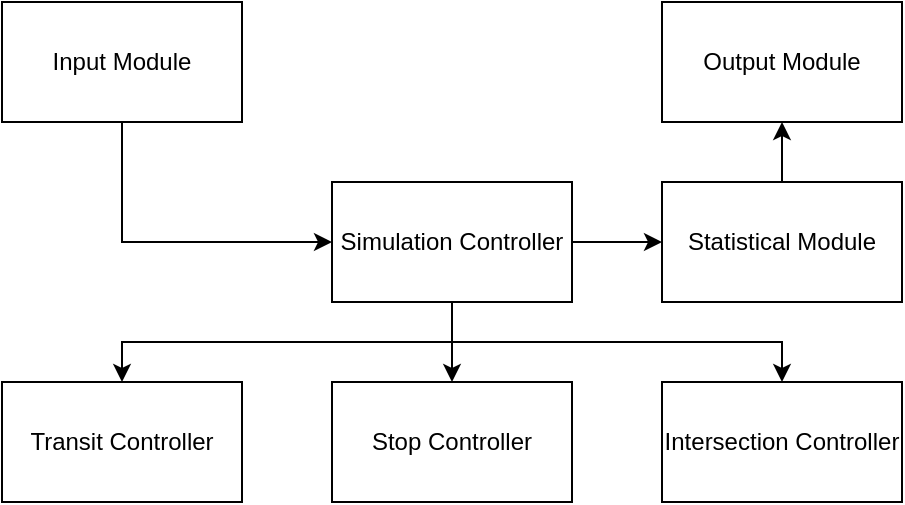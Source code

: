 <mxfile version="21.2.3" type="github" pages="6">
  <diagram id="Nuijkc5xVWV2Awu1ugBu" name="Architecture">
    <mxGraphModel dx="1393" dy="766" grid="1" gridSize="10" guides="1" tooltips="1" connect="1" arrows="1" fold="1" page="1" pageScale="1" pageWidth="850" pageHeight="1100" math="0" shadow="0">
      <root>
        <mxCell id="0" />
        <mxCell id="1" parent="0" />
        <mxCell id="3LU14u6O0pRQWlCDdZOi-9" style="edgeStyle=orthogonalEdgeStyle;rounded=0;orthogonalLoop=1;jettySize=auto;html=1;exitX=1;exitY=0.5;exitDx=0;exitDy=0;entryX=0;entryY=0.5;entryDx=0;entryDy=0;" parent="1" source="3LU14u6O0pRQWlCDdZOi-1" target="3LU14u6O0pRQWlCDdZOi-6" edge="1">
          <mxGeometry relative="1" as="geometry" />
        </mxCell>
        <mxCell id="3LU14u6O0pRQWlCDdZOi-10" style="edgeStyle=orthogonalEdgeStyle;rounded=0;orthogonalLoop=1;jettySize=auto;html=1;exitX=0.5;exitY=1;exitDx=0;exitDy=0;entryX=0.5;entryY=0;entryDx=0;entryDy=0;" parent="1" source="3LU14u6O0pRQWlCDdZOi-1" target="3LU14u6O0pRQWlCDdZOi-3" edge="1">
          <mxGeometry relative="1" as="geometry" />
        </mxCell>
        <mxCell id="3LU14u6O0pRQWlCDdZOi-11" style="edgeStyle=orthogonalEdgeStyle;rounded=0;orthogonalLoop=1;jettySize=auto;html=1;exitX=0.5;exitY=1;exitDx=0;exitDy=0;entryX=0.5;entryY=0;entryDx=0;entryDy=0;" parent="1" source="3LU14u6O0pRQWlCDdZOi-1" target="3LU14u6O0pRQWlCDdZOi-2" edge="1">
          <mxGeometry relative="1" as="geometry" />
        </mxCell>
        <mxCell id="3LU14u6O0pRQWlCDdZOi-12" style="edgeStyle=orthogonalEdgeStyle;rounded=0;orthogonalLoop=1;jettySize=auto;html=1;exitX=0.5;exitY=1;exitDx=0;exitDy=0;entryX=0.5;entryY=0;entryDx=0;entryDy=0;" parent="1" source="3LU14u6O0pRQWlCDdZOi-1" target="3LU14u6O0pRQWlCDdZOi-4" edge="1">
          <mxGeometry relative="1" as="geometry" />
        </mxCell>
        <mxCell id="3LU14u6O0pRQWlCDdZOi-1" value="Simulation Controller" style="rounded=0;whiteSpace=wrap;html=1;" parent="1" vertex="1">
          <mxGeometry x="365" y="110" width="120" height="60" as="geometry" />
        </mxCell>
        <mxCell id="3LU14u6O0pRQWlCDdZOi-2" value="Transit Controller" style="rounded=0;whiteSpace=wrap;html=1;" parent="1" vertex="1">
          <mxGeometry x="200" y="210" width="120" height="60" as="geometry" />
        </mxCell>
        <mxCell id="3LU14u6O0pRQWlCDdZOi-3" value="Stop Controller" style="rounded=0;whiteSpace=wrap;html=1;" parent="1" vertex="1">
          <mxGeometry x="365" y="210" width="120" height="60" as="geometry" />
        </mxCell>
        <mxCell id="3LU14u6O0pRQWlCDdZOi-4" value="Intersection Controller" style="rounded=0;whiteSpace=wrap;html=1;" parent="1" vertex="1">
          <mxGeometry x="530" y="210" width="120" height="60" as="geometry" />
        </mxCell>
        <mxCell id="3LU14u6O0pRQWlCDdZOi-8" style="edgeStyle=orthogonalEdgeStyle;rounded=0;orthogonalLoop=1;jettySize=auto;html=1;exitX=0.5;exitY=1;exitDx=0;exitDy=0;entryX=0;entryY=0.5;entryDx=0;entryDy=0;" parent="1" source="3LU14u6O0pRQWlCDdZOi-5" target="3LU14u6O0pRQWlCDdZOi-1" edge="1">
          <mxGeometry relative="1" as="geometry" />
        </mxCell>
        <mxCell id="3LU14u6O0pRQWlCDdZOi-5" value="Input Module" style="rounded=0;whiteSpace=wrap;html=1;" parent="1" vertex="1">
          <mxGeometry x="200" y="20" width="120" height="60" as="geometry" />
        </mxCell>
        <mxCell id="3LU14u6O0pRQWlCDdZOi-13" style="edgeStyle=orthogonalEdgeStyle;rounded=0;orthogonalLoop=1;jettySize=auto;html=1;exitX=0.5;exitY=0;exitDx=0;exitDy=0;entryX=0.5;entryY=1;entryDx=0;entryDy=0;" parent="1" source="3LU14u6O0pRQWlCDdZOi-6" target="3LU14u6O0pRQWlCDdZOi-7" edge="1">
          <mxGeometry relative="1" as="geometry" />
        </mxCell>
        <mxCell id="3LU14u6O0pRQWlCDdZOi-6" value="Statistical Module" style="rounded=0;whiteSpace=wrap;html=1;" parent="1" vertex="1">
          <mxGeometry x="530" y="110" width="120" height="60" as="geometry" />
        </mxCell>
        <mxCell id="3LU14u6O0pRQWlCDdZOi-7" value="Output Module" style="rounded=0;whiteSpace=wrap;html=1;" parent="1" vertex="1">
          <mxGeometry x="530" y="20" width="120" height="60" as="geometry" />
        </mxCell>
      </root>
    </mxGraphModel>
  </diagram>
  <diagram id="C5RBs43oDa-KdzZeNtuy" name="Class Diagram">
    <mxGraphModel dx="1393" dy="766" grid="1" gridSize="10" guides="1" tooltips="1" connect="1" arrows="1" fold="1" page="1" pageScale="1" pageWidth="827" pageHeight="1169" math="0" shadow="0">
      <root>
        <mxCell id="WIyWlLk6GJQsqaUBKTNV-0" />
        <mxCell id="WIyWlLk6GJQsqaUBKTNV-1" parent="WIyWlLk6GJQsqaUBKTNV-0" />
        <mxCell id="dwd0F4F75qhodI4OeOmQ-28" value="Passanger" style="swimlane;fontStyle=0;childLayout=stackLayout;horizontal=1;startSize=26;fillColor=none;horizontalStack=0;resizeParent=1;resizeParentMax=0;resizeLast=0;collapsible=1;marginBottom=0;whiteSpace=wrap;html=1;" parent="WIyWlLk6GJQsqaUBKTNV-1" vertex="1">
          <mxGeometry x="420" y="40" width="140" height="182" as="geometry" />
        </mxCell>
        <mxCell id="dwd0F4F75qhodI4OeOmQ-29" value="- id: Integer" style="text;strokeColor=none;fillColor=none;align=left;verticalAlign=top;spacingLeft=4;spacingRight=4;overflow=hidden;rotatable=0;points=[[0,0.5],[1,0.5]];portConstraint=eastwest;whiteSpace=wrap;html=1;" parent="dwd0F4F75qhodI4OeOmQ-28" vertex="1">
          <mxGeometry y="26" width="140" height="26" as="geometry" />
        </mxCell>
        <mxCell id="dwd0F4F75qhodI4OeOmQ-30" value="- route: Route" style="text;strokeColor=none;fillColor=none;align=left;verticalAlign=top;spacingLeft=4;spacingRight=4;overflow=hidden;rotatable=0;points=[[0,0.5],[1,0.5]];portConstraint=eastwest;whiteSpace=wrap;html=1;" parent="dwd0F4F75qhodI4OeOmQ-28" vertex="1">
          <mxGeometry y="52" width="140" height="26" as="geometry" />
        </mxCell>
        <mxCell id="dwd0F4F75qhodI4OeOmQ-31" value="- t_in: Integer" style="text;strokeColor=none;fillColor=none;align=left;verticalAlign=top;spacingLeft=4;spacingRight=4;overflow=hidden;rotatable=0;points=[[0,0.5],[1,0.5]];portConstraint=eastwest;whiteSpace=wrap;html=1;" parent="dwd0F4F75qhodI4OeOmQ-28" vertex="1">
          <mxGeometry y="78" width="140" height="26" as="geometry" />
        </mxCell>
        <mxCell id="dwd0F4F75qhodI4OeOmQ-32" value="- origin: Stop" style="text;strokeColor=none;fillColor=none;align=left;verticalAlign=top;spacingLeft=4;spacingRight=4;overflow=hidden;rotatable=0;points=[[0,0.5],[1,0.5]];portConstraint=eastwest;whiteSpace=wrap;html=1;" parent="dwd0F4F75qhodI4OeOmQ-28" vertex="1">
          <mxGeometry y="104" width="140" height="26" as="geometry" />
        </mxCell>
        <mxCell id="dwd0F4F75qhodI4OeOmQ-33" value="- destiny: Stop" style="text;strokeColor=none;fillColor=none;align=left;verticalAlign=top;spacingLeft=4;spacingRight=4;overflow=hidden;rotatable=0;points=[[0,0.5],[1,0.5]];portConstraint=eastwest;whiteSpace=wrap;html=1;" parent="dwd0F4F75qhodI4OeOmQ-28" vertex="1">
          <mxGeometry y="130" width="140" height="26" as="geometry" />
        </mxCell>
        <mxCell id="dwd0F4F75qhodI4OeOmQ-34" value="- position: Coords" style="text;strokeColor=none;fillColor=none;align=left;verticalAlign=top;spacingLeft=4;spacingRight=4;overflow=hidden;rotatable=0;points=[[0,0.5],[1,0.5]];portConstraint=eastwest;whiteSpace=wrap;html=1;" parent="dwd0F4F75qhodI4OeOmQ-28" vertex="1">
          <mxGeometry y="156" width="140" height="26" as="geometry" />
        </mxCell>
        <mxCell id="dwd0F4F75qhodI4OeOmQ-36" value="Route" style="swimlane;fontStyle=0;childLayout=stackLayout;horizontal=1;startSize=26;fillColor=none;horizontalStack=0;resizeParent=1;resizeParentMax=0;resizeLast=0;collapsible=1;marginBottom=0;whiteSpace=wrap;html=1;" parent="WIyWlLk6GJQsqaUBKTNV-1" vertex="1">
          <mxGeometry x="220" y="40" width="160" height="78" as="geometry" />
        </mxCell>
        <mxCell id="dwd0F4F75qhodI4OeOmQ-37" value="- id: String" style="text;strokeColor=none;fillColor=none;align=left;verticalAlign=top;spacingLeft=4;spacingRight=4;overflow=hidden;rotatable=0;points=[[0,0.5],[1,0.5]];portConstraint=eastwest;whiteSpace=wrap;html=1;" parent="dwd0F4F75qhodI4OeOmQ-36" vertex="1">
          <mxGeometry y="26" width="160" height="26" as="geometry" />
        </mxCell>
        <mxCell id="dwd0F4F75qhodI4OeOmQ-38" value="- route_stops: List&amp;lt;Stop&amp;gt;" style="text;strokeColor=none;fillColor=none;align=left;verticalAlign=top;spacingLeft=4;spacingRight=4;overflow=hidden;rotatable=0;points=[[0,0.5],[1,0.5]];portConstraint=eastwest;whiteSpace=wrap;html=1;" parent="dwd0F4F75qhodI4OeOmQ-36" vertex="1">
          <mxGeometry y="52" width="160" height="26" as="geometry" />
        </mxCell>
        <mxCell id="dwd0F4F75qhodI4OeOmQ-40" value="Stop" style="swimlane;fontStyle=0;childLayout=stackLayout;horizontal=1;startSize=26;fillColor=none;horizontalStack=0;resizeParent=1;resizeParentMax=0;resizeLast=0;collapsible=1;marginBottom=0;whiteSpace=wrap;html=1;" parent="WIyWlLk6GJQsqaUBKTNV-1" vertex="1">
          <mxGeometry x="600" y="40" width="180" height="130" as="geometry" />
        </mxCell>
        <mxCell id="dwd0F4F75qhodI4OeOmQ-41" value="- id: String" style="text;strokeColor=none;fillColor=none;align=left;verticalAlign=top;spacingLeft=4;spacingRight=4;overflow=hidden;rotatable=0;points=[[0,0.5],[1,0.5]];portConstraint=eastwest;whiteSpace=wrap;html=1;" parent="dwd0F4F75qhodI4OeOmQ-40" vertex="1">
          <mxGeometry y="26" width="180" height="26" as="geometry" />
        </mxCell>
        <mxCell id="dwd0F4F75qhodI4OeOmQ-42" value="- stops: Integer" style="text;strokeColor=none;fillColor=none;align=left;verticalAlign=top;spacingLeft=4;spacingRight=4;overflow=hidden;rotatable=0;points=[[0,0.5],[1,0.5]];portConstraint=eastwest;whiteSpace=wrap;html=1;" parent="dwd0F4F75qhodI4OeOmQ-40" vertex="1">
          <mxGeometry y="52" width="180" height="26" as="geometry" />
        </mxCell>
        <mxCell id="dwd0F4F75qhodI4OeOmQ-43" value="- passenger_count: Integer" style="text;strokeColor=none;fillColor=none;align=left;verticalAlign=top;spacingLeft=4;spacingRight=4;overflow=hidden;rotatable=0;points=[[0,0.5],[1,0.5]];portConstraint=eastwest;whiteSpace=wrap;html=1;" parent="dwd0F4F75qhodI4OeOmQ-40" vertex="1">
          <mxGeometry y="78" width="180" height="26" as="geometry" />
        </mxCell>
        <mxCell id="dwd0F4F75qhodI4OeOmQ-47" value="- passenger_limit: Integer" style="text;strokeColor=none;fillColor=none;align=left;verticalAlign=top;spacingLeft=4;spacingRight=4;overflow=hidden;rotatable=0;points=[[0,0.5],[1,0.5]];portConstraint=eastwest;whiteSpace=wrap;html=1;" parent="dwd0F4F75qhodI4OeOmQ-40" vertex="1">
          <mxGeometry y="104" width="180" height="26" as="geometry" />
        </mxCell>
        <mxCell id="RWj2YH0PV7CuDDnvpd_u-9" value="Bus" style="swimlane;fontStyle=1;align=center;verticalAlign=top;childLayout=stackLayout;horizontal=1;startSize=26;horizontalStack=0;resizeParent=1;resizeParentMax=0;resizeLast=0;collapsible=1;marginBottom=0;whiteSpace=wrap;html=1;fillColor=#d5e8d4;strokeColor=#82b366;" parent="WIyWlLk6GJQsqaUBKTNV-1" vertex="1">
          <mxGeometry x="20" y="160" width="220" height="554" as="geometry" />
        </mxCell>
        <mxCell id="RWj2YH0PV7CuDDnvpd_u-10" value="- Id: Integer" style="text;strokeColor=none;fillColor=none;align=left;verticalAlign=top;spacingLeft=4;spacingRight=4;overflow=hidden;rotatable=0;points=[[0,0.5],[1,0.5]];portConstraint=eastwest;whiteSpace=wrap;html=1;" parent="RWj2YH0PV7CuDDnvpd_u-9" vertex="1">
          <mxGeometry y="26" width="220" height="26" as="geometry" />
        </mxCell>
        <mxCell id="RWj2YH0PV7CuDDnvpd_u-22" value="- route: Route" style="text;strokeColor=none;fillColor=none;align=left;verticalAlign=top;spacingLeft=4;spacingRight=4;overflow=hidden;rotatable=0;points=[[0,0.5],[1,0.5]];portConstraint=eastwest;whiteSpace=wrap;html=1;" parent="RWj2YH0PV7CuDDnvpd_u-9" vertex="1">
          <mxGeometry y="52" width="220" height="26" as="geometry" />
        </mxCell>
        <mxCell id="RWj2YH0PV7CuDDnvpd_u-21" value="- passengers = List&amp;lt;Passenger&amp;gt;" style="text;strokeColor=none;fillColor=none;align=left;verticalAlign=top;spacingLeft=4;spacingRight=4;overflow=hidden;rotatable=0;points=[[0,0.5],[1,0.5]];portConstraint=eastwest;whiteSpace=wrap;html=1;" parent="RWj2YH0PV7CuDDnvpd_u-9" vertex="1">
          <mxGeometry y="78" width="220" height="26" as="geometry" />
        </mxCell>
        <mxCell id="RWj2YH0PV7CuDDnvpd_u-20" value="- door_n = Integer" style="text;strokeColor=none;fillColor=none;align=left;verticalAlign=top;spacingLeft=4;spacingRight=4;overflow=hidden;rotatable=0;points=[[0,0.5],[1,0.5]];portConstraint=eastwest;whiteSpace=wrap;html=1;" parent="RWj2YH0PV7CuDDnvpd_u-9" vertex="1">
          <mxGeometry y="104" width="220" height="26" as="geometry" />
        </mxCell>
        <mxCell id="RWj2YH0PV7CuDDnvpd_u-19" value="- top_speed = Float" style="text;strokeColor=none;fillColor=none;align=left;verticalAlign=top;spacingLeft=4;spacingRight=4;overflow=hidden;rotatable=0;points=[[0,0.5],[1,0.5]];portConstraint=eastwest;whiteSpace=wrap;html=1;" parent="RWj2YH0PV7CuDDnvpd_u-9" vertex="1">
          <mxGeometry y="130" width="220" height="26" as="geometry" />
        </mxCell>
        <mxCell id="RWj2YH0PV7CuDDnvpd_u-18" value="- acc = Float" style="text;strokeColor=none;fillColor=none;align=left;verticalAlign=top;spacingLeft=4;spacingRight=4;overflow=hidden;rotatable=0;points=[[0,0.5],[1,0.5]];portConstraint=eastwest;whiteSpace=wrap;html=1;" parent="RWj2YH0PV7CuDDnvpd_u-9" vertex="1">
          <mxGeometry y="156" width="220" height="26" as="geometry" />
        </mxCell>
        <mxCell id="RWj2YH0PV7CuDDnvpd_u-17" value="- desc = Float" style="text;strokeColor=none;fillColor=none;align=left;verticalAlign=top;spacingLeft=4;spacingRight=4;overflow=hidden;rotatable=0;points=[[0,0.5],[1,0.5]];portConstraint=eastwest;whiteSpace=wrap;html=1;" parent="RWj2YH0PV7CuDDnvpd_u-9" vertex="1">
          <mxGeometry y="182" width="220" height="26" as="geometry" />
        </mxCell>
        <mxCell id="RWj2YH0PV7CuDDnvpd_u-16" value="- capacity: Integer" style="text;strokeColor=none;fillColor=none;align=left;verticalAlign=top;spacingLeft=4;spacingRight=4;overflow=hidden;rotatable=0;points=[[0,0.5],[1,0.5]];portConstraint=eastwest;whiteSpace=wrap;html=1;" parent="RWj2YH0PV7CuDDnvpd_u-9" vertex="1">
          <mxGeometry y="208" width="220" height="26" as="geometry" />
        </mxCell>
        <mxCell id="RWj2YH0PV7CuDDnvpd_u-15" value="- next_stop = Stop:Node" style="text;strokeColor=none;fillColor=none;align=left;verticalAlign=top;spacingLeft=4;spacingRight=4;overflow=hidden;rotatable=0;points=[[0,0.5],[1,0.5]];portConstraint=eastwest;whiteSpace=wrap;html=1;" parent="RWj2YH0PV7CuDDnvpd_u-9" vertex="1">
          <mxGeometry y="234" width="220" height="26" as="geometry" />
        </mxCell>
        <mxCell id="RWj2YH0PV7CuDDnvpd_u-14" value="-&amp;nbsp;alighting_queue = List&amp;lt;Passengers&amp;gt;" style="text;strokeColor=none;fillColor=none;align=left;verticalAlign=top;spacingLeft=4;spacingRight=4;overflow=hidden;rotatable=0;points=[[0,0.5],[1,0.5]];portConstraint=eastwest;whiteSpace=wrap;html=1;" parent="RWj2YH0PV7CuDDnvpd_u-9" vertex="1">
          <mxGeometry y="260" width="220" height="26" as="geometry" />
        </mxCell>
        <mxCell id="RWj2YH0PV7CuDDnvpd_u-13" value="-&amp;nbsp;status = String" style="text;strokeColor=none;fillColor=none;align=left;verticalAlign=top;spacingLeft=4;spacingRight=4;overflow=hidden;rotatable=0;points=[[0,0.5],[1,0.5]];portConstraint=eastwest;whiteSpace=wrap;html=1;" parent="RWj2YH0PV7CuDDnvpd_u-9" vertex="1">
          <mxGeometry y="286" width="220" height="26" as="geometry" />
        </mxCell>
        <mxCell id="RWj2YH0PV7CuDDnvpd_u-27" value="- speed = Float" style="text;strokeColor=none;fillColor=none;align=left;verticalAlign=top;spacingLeft=4;spacingRight=4;overflow=hidden;rotatable=0;points=[[0,0.5],[1,0.5]];portConstraint=eastwest;whiteSpace=wrap;html=1;" parent="RWj2YH0PV7CuDDnvpd_u-9" vertex="1">
          <mxGeometry y="312" width="220" height="26" as="geometry" />
        </mxCell>
        <mxCell id="RWj2YH0PV7CuDDnvpd_u-26" value="- location = Node" style="text;strokeColor=none;fillColor=none;align=left;verticalAlign=top;spacingLeft=4;spacingRight=4;overflow=hidden;rotatable=0;points=[[0,0.5],[1,0.5]];portConstraint=eastwest;whiteSpace=wrap;html=1;" parent="RWj2YH0PV7CuDDnvpd_u-9" vertex="1">
          <mxGeometry y="338" width="220" height="26" as="geometry" />
        </mxCell>
        <mxCell id="RWj2YH0PV7CuDDnvpd_u-25" value="- position = Float" style="text;strokeColor=none;fillColor=none;align=left;verticalAlign=top;spacingLeft=4;spacingRight=4;overflow=hidden;rotatable=0;points=[[0,0.5],[1,0.5]];portConstraint=eastwest;whiteSpace=wrap;html=1;" parent="RWj2YH0PV7CuDDnvpd_u-9" vertex="1">
          <mxGeometry y="364" width="220" height="26" as="geometry" />
        </mxCell>
        <mxCell id="RWj2YH0PV7CuDDnvpd_u-11" value="" style="line;strokeWidth=1;fillColor=none;align=left;verticalAlign=middle;spacingTop=-1;spacingLeft=3;spacingRight=3;rotatable=0;labelPosition=right;points=[];portConstraint=eastwest;strokeColor=inherit;" parent="RWj2YH0PV7CuDDnvpd_u-9" vertex="1">
          <mxGeometry y="390" width="220" height="8" as="geometry" />
        </mxCell>
        <mxCell id="RWj2YH0PV7CuDDnvpd_u-12" value="-&amp;nbsp;update_position(tick:Int)" style="text;strokeColor=none;fillColor=none;align=left;verticalAlign=top;spacingLeft=4;spacingRight=4;overflow=hidden;rotatable=0;points=[[0,0.5],[1,0.5]];portConstraint=eastwest;whiteSpace=wrap;html=1;" parent="RWj2YH0PV7CuDDnvpd_u-9" vertex="1">
          <mxGeometry y="398" width="220" height="26" as="geometry" />
        </mxCell>
        <mxCell id="RWj2YH0PV7CuDDnvpd_u-23" value="-&amp;nbsp;update_speed (tick:Int)" style="text;strokeColor=none;fillColor=none;align=left;verticalAlign=top;spacingLeft=4;spacingRight=4;overflow=hidden;rotatable=0;points=[[0,0.5],[1,0.5]];portConstraint=eastwest;whiteSpace=wrap;html=1;" parent="RWj2YH0PV7CuDDnvpd_u-9" vertex="1">
          <mxGeometry y="424" width="220" height="26" as="geometry" />
        </mxCell>
        <mxCell id="RWj2YH0PV7CuDDnvpd_u-24" value="- assign_next_stop()" style="text;strokeColor=none;fillColor=none;align=left;verticalAlign=top;spacingLeft=4;spacingRight=4;overflow=hidden;rotatable=0;points=[[0,0.5],[1,0.5]];portConstraint=eastwest;whiteSpace=wrap;html=1;" parent="RWj2YH0PV7CuDDnvpd_u-9" vertex="1">
          <mxGeometry y="450" width="220" height="26" as="geometry" />
        </mxCell>
        <mxCell id="RWj2YH0PV7CuDDnvpd_u-28" value="-&amp;nbsp;generate_alighting_queue()" style="text;strokeColor=none;fillColor=none;align=left;verticalAlign=top;spacingLeft=4;spacingRight=4;overflow=hidden;rotatable=0;points=[[0,0.5],[1,0.5]];portConstraint=eastwest;whiteSpace=wrap;html=1;" parent="RWj2YH0PV7CuDDnvpd_u-9" vertex="1">
          <mxGeometry y="476" width="220" height="26" as="geometry" />
        </mxCell>
        <mxCell id="RWj2YH0PV7CuDDnvpd_u-30" value="-&amp;nbsp;board_passenger(passenger)" style="text;strokeColor=none;fillColor=none;align=left;verticalAlign=top;spacingLeft=4;spacingRight=4;overflow=hidden;rotatable=0;points=[[0,0.5],[1,0.5]];portConstraint=eastwest;whiteSpace=wrap;html=1;" parent="RWj2YH0PV7CuDDnvpd_u-9" vertex="1">
          <mxGeometry y="502" width="220" height="26" as="geometry" />
        </mxCell>
        <mxCell id="RWj2YH0PV7CuDDnvpd_u-29" value="-&amp;nbsp;disembark_passenger(passenger)" style="text;strokeColor=none;fillColor=none;align=left;verticalAlign=top;spacingLeft=4;spacingRight=4;overflow=hidden;rotatable=0;points=[[0,0.5],[1,0.5]];portConstraint=eastwest;whiteSpace=wrap;html=1;" parent="RWj2YH0PV7CuDDnvpd_u-9" vertex="1">
          <mxGeometry y="528" width="220" height="26" as="geometry" />
        </mxCell>
        <mxCell id="RWj2YH0PV7CuDDnvpd_u-31" value="Node" style="swimlane;fontStyle=1;align=center;verticalAlign=top;childLayout=stackLayout;horizontal=1;startSize=26;horizontalStack=0;resizeParent=1;resizeParentMax=0;resizeLast=0;collapsible=1;marginBottom=0;whiteSpace=wrap;html=1;fillColor=#d5e8d4;strokeColor=#82b366;" parent="WIyWlLk6GJQsqaUBKTNV-1" vertex="1">
          <mxGeometry x="1040" y="130" width="160" height="138" as="geometry" />
        </mxCell>
        <mxCell id="RWj2YH0PV7CuDDnvpd_u-32" value="-&amp;nbsp;prev_node: Node" style="text;strokeColor=none;fillColor=none;align=left;verticalAlign=top;spacingLeft=4;spacingRight=4;overflow=hidden;rotatable=0;points=[[0,0.5],[1,0.5]];portConstraint=eastwest;whiteSpace=wrap;html=1;" parent="RWj2YH0PV7CuDDnvpd_u-31" vertex="1">
          <mxGeometry y="26" width="160" height="26" as="geometry" />
        </mxCell>
        <mxCell id="RWj2YH0PV7CuDDnvpd_u-35" value="-&amp;nbsp;next_node: Node" style="text;strokeColor=none;fillColor=none;align=left;verticalAlign=top;spacingLeft=4;spacingRight=4;overflow=hidden;rotatable=0;points=[[0,0.5],[1,0.5]];portConstraint=eastwest;whiteSpace=wrap;html=1;" parent="RWj2YH0PV7CuDDnvpd_u-31" vertex="1">
          <mxGeometry y="52" width="160" height="26" as="geometry" />
        </mxCell>
        <mxCell id="RWj2YH0PV7CuDDnvpd_u-33" value="" style="line;strokeWidth=1;fillColor=none;align=left;verticalAlign=middle;spacingTop=-1;spacingLeft=3;spacingRight=3;rotatable=0;labelPosition=right;points=[];portConstraint=eastwest;strokeColor=inherit;" parent="RWj2YH0PV7CuDDnvpd_u-31" vertex="1">
          <mxGeometry y="78" width="160" height="8" as="geometry" />
        </mxCell>
        <mxCell id="RWj2YH0PV7CuDDnvpd_u-34" value="-&amp;nbsp;assign_prev_node(Node)" style="text;strokeColor=none;fillColor=none;align=left;verticalAlign=top;spacingLeft=4;spacingRight=4;overflow=hidden;rotatable=0;points=[[0,0.5],[1,0.5]];portConstraint=eastwest;whiteSpace=wrap;html=1;" parent="RWj2YH0PV7CuDDnvpd_u-31" vertex="1">
          <mxGeometry y="86" width="160" height="26" as="geometry" />
        </mxCell>
        <mxCell id="RWj2YH0PV7CuDDnvpd_u-36" value="-&amp;nbsp;assign_next_node(Node)" style="text;strokeColor=none;fillColor=none;align=left;verticalAlign=top;spacingLeft=4;spacingRight=4;overflow=hidden;rotatable=0;points=[[0,0.5],[1,0.5]];portConstraint=eastwest;whiteSpace=wrap;html=1;" parent="RWj2YH0PV7CuDDnvpd_u-31" vertex="1">
          <mxGeometry y="112" width="160" height="26" as="geometry" />
        </mxCell>
        <mxCell id="nHJ2dLCDOHVwuIaZtyQN-0" style="edgeStyle=orthogonalEdgeStyle;rounded=0;orthogonalLoop=1;jettySize=auto;html=1;endArrow=block;endFill=0;" edge="1" parent="WIyWlLk6GJQsqaUBKTNV-1" source="RWj2YH0PV7CuDDnvpd_u-37" target="RWj2YH0PV7CuDDnvpd_u-31">
          <mxGeometry relative="1" as="geometry" />
        </mxCell>
        <mxCell id="RWj2YH0PV7CuDDnvpd_u-37" value="Street" style="swimlane;fontStyle=1;align=center;verticalAlign=top;childLayout=stackLayout;horizontal=1;startSize=26;horizontalStack=0;resizeParent=1;resizeParentMax=0;resizeLast=0;collapsible=1;marginBottom=0;whiteSpace=wrap;html=1;" parent="WIyWlLk6GJQsqaUBKTNV-1" vertex="1">
          <mxGeometry x="1040" y="340" width="160" height="138" as="geometry" />
        </mxCell>
        <mxCell id="RWj2YH0PV7CuDDnvpd_u-38" value="- tracks = Integer" style="text;strokeColor=none;fillColor=none;align=left;verticalAlign=top;spacingLeft=4;spacingRight=4;overflow=hidden;rotatable=0;points=[[0,0.5],[1,0.5]];portConstraint=eastwest;whiteSpace=wrap;html=1;" parent="RWj2YH0PV7CuDDnvpd_u-37" vertex="1">
          <mxGeometry y="26" width="160" height="26" as="geometry" />
        </mxCell>
        <mxCell id="RWj2YH0PV7CuDDnvpd_u-39" value="-&amp;nbsp;length = Float" style="text;strokeColor=none;fillColor=none;align=left;verticalAlign=top;spacingLeft=4;spacingRight=4;overflow=hidden;rotatable=0;points=[[0,0.5],[1,0.5]];portConstraint=eastwest;whiteSpace=wrap;html=1;" parent="RWj2YH0PV7CuDDnvpd_u-37" vertex="1">
          <mxGeometry y="52" width="160" height="26" as="geometry" />
        </mxCell>
        <mxCell id="RWj2YH0PV7CuDDnvpd_u-40" value="" style="line;strokeWidth=1;fillColor=none;align=left;verticalAlign=middle;spacingTop=-1;spacingLeft=3;spacingRight=3;rotatable=0;labelPosition=right;points=[];portConstraint=eastwest;strokeColor=inherit;" parent="RWj2YH0PV7CuDDnvpd_u-37" vertex="1">
          <mxGeometry y="78" width="160" height="8" as="geometry" />
        </mxCell>
        <mxCell id="RWj2YH0PV7CuDDnvpd_u-41" value="-&amp;nbsp;assign_prev_node(Node)" style="text;strokeColor=none;fillColor=none;align=left;verticalAlign=top;spacingLeft=4;spacingRight=4;overflow=hidden;rotatable=0;points=[[0,0.5],[1,0.5]];portConstraint=eastwest;whiteSpace=wrap;html=1;" parent="RWj2YH0PV7CuDDnvpd_u-37" vertex="1">
          <mxGeometry y="86" width="160" height="26" as="geometry" />
        </mxCell>
        <mxCell id="RWj2YH0PV7CuDDnvpd_u-42" value="-&amp;nbsp;assign_next_node(Node)" style="text;strokeColor=none;fillColor=none;align=left;verticalAlign=top;spacingLeft=4;spacingRight=4;overflow=hidden;rotatable=0;points=[[0,0.5],[1,0.5]];portConstraint=eastwest;whiteSpace=wrap;html=1;" parent="RWj2YH0PV7CuDDnvpd_u-37" vertex="1">
          <mxGeometry y="112" width="160" height="26" as="geometry" />
        </mxCell>
        <mxCell id="nHJ2dLCDOHVwuIaZtyQN-4" style="edgeStyle=orthogonalEdgeStyle;rounded=0;orthogonalLoop=1;jettySize=auto;html=1;endArrow=block;endFill=0;" edge="1" parent="WIyWlLk6GJQsqaUBKTNV-1" source="RWj2YH0PV7CuDDnvpd_u-43" target="RWj2YH0PV7CuDDnvpd_u-31">
          <mxGeometry relative="1" as="geometry">
            <Array as="points">
              <mxPoint x="1520" y="300" />
              <mxPoint x="1120" y="300" />
            </Array>
          </mxGeometry>
        </mxCell>
        <mxCell id="RWj2YH0PV7CuDDnvpd_u-43" value="End" style="swimlane;fontStyle=1;align=center;verticalAlign=top;childLayout=stackLayout;horizontal=1;startSize=26;horizontalStack=0;resizeParent=1;resizeParentMax=0;resizeLast=0;collapsible=1;marginBottom=0;whiteSpace=wrap;html=1;" parent="WIyWlLk6GJQsqaUBKTNV-1" vertex="1">
          <mxGeometry x="1440" y="340" width="160" height="138" as="geometry" />
        </mxCell>
        <mxCell id="RWj2YH0PV7CuDDnvpd_u-44" value="-&amp;nbsp;prev_node: Node" style="text;strokeColor=none;fillColor=none;align=left;verticalAlign=top;spacingLeft=4;spacingRight=4;overflow=hidden;rotatable=0;points=[[0,0.5],[1,0.5]];portConstraint=eastwest;whiteSpace=wrap;html=1;" parent="RWj2YH0PV7CuDDnvpd_u-43" vertex="1">
          <mxGeometry y="26" width="160" height="26" as="geometry" />
        </mxCell>
        <mxCell id="RWj2YH0PV7CuDDnvpd_u-45" value="-&amp;nbsp;next_node: Node" style="text;strokeColor=none;fillColor=none;align=left;verticalAlign=top;spacingLeft=4;spacingRight=4;overflow=hidden;rotatable=0;points=[[0,0.5],[1,0.5]];portConstraint=eastwest;whiteSpace=wrap;html=1;" parent="RWj2YH0PV7CuDDnvpd_u-43" vertex="1">
          <mxGeometry y="52" width="160" height="26" as="geometry" />
        </mxCell>
        <mxCell id="RWj2YH0PV7CuDDnvpd_u-46" value="" style="line;strokeWidth=1;fillColor=none;align=left;verticalAlign=middle;spacingTop=-1;spacingLeft=3;spacingRight=3;rotatable=0;labelPosition=right;points=[];portConstraint=eastwest;strokeColor=inherit;" parent="RWj2YH0PV7CuDDnvpd_u-43" vertex="1">
          <mxGeometry y="78" width="160" height="8" as="geometry" />
        </mxCell>
        <mxCell id="RWj2YH0PV7CuDDnvpd_u-47" value="-&amp;nbsp;assign_prev_node(Node)" style="text;strokeColor=none;fillColor=none;align=left;verticalAlign=top;spacingLeft=4;spacingRight=4;overflow=hidden;rotatable=0;points=[[0,0.5],[1,0.5]];portConstraint=eastwest;whiteSpace=wrap;html=1;" parent="RWj2YH0PV7CuDDnvpd_u-43" vertex="1">
          <mxGeometry y="86" width="160" height="26" as="geometry" />
        </mxCell>
        <mxCell id="RWj2YH0PV7CuDDnvpd_u-48" value="-&amp;nbsp;assign_next_node(Node)" style="text;strokeColor=none;fillColor=none;align=left;verticalAlign=top;spacingLeft=4;spacingRight=4;overflow=hidden;rotatable=0;points=[[0,0.5],[1,0.5]];portConstraint=eastwest;whiteSpace=wrap;html=1;" parent="RWj2YH0PV7CuDDnvpd_u-43" vertex="1">
          <mxGeometry y="112" width="160" height="26" as="geometry" />
        </mxCell>
        <mxCell id="nHJ2dLCDOHVwuIaZtyQN-2" style="edgeStyle=orthogonalEdgeStyle;rounded=0;orthogonalLoop=1;jettySize=auto;html=1;endArrow=block;endFill=0;exitX=0.5;exitY=0;exitDx=0;exitDy=0;" edge="1" parent="WIyWlLk6GJQsqaUBKTNV-1" source="RWj2YH0PV7CuDDnvpd_u-49" target="RWj2YH0PV7CuDDnvpd_u-31">
          <mxGeometry relative="1" as="geometry">
            <Array as="points">
              <mxPoint x="490" y="300" />
              <mxPoint x="1120" y="300" />
            </Array>
          </mxGeometry>
        </mxCell>
        <mxCell id="RWj2YH0PV7CuDDnvpd_u-49" value="Start" style="swimlane;fontStyle=1;align=center;verticalAlign=top;childLayout=stackLayout;horizontal=1;startSize=26;horizontalStack=0;resizeParent=1;resizeParentMax=0;resizeLast=0;collapsible=1;marginBottom=0;whiteSpace=wrap;html=1;" parent="WIyWlLk6GJQsqaUBKTNV-1" vertex="1">
          <mxGeometry x="410" y="340" width="160" height="138" as="geometry" />
        </mxCell>
        <mxCell id="RWj2YH0PV7CuDDnvpd_u-50" value="-&amp;nbsp;prev_node: Node" style="text;strokeColor=none;fillColor=none;align=left;verticalAlign=top;spacingLeft=4;spacingRight=4;overflow=hidden;rotatable=0;points=[[0,0.5],[1,0.5]];portConstraint=eastwest;whiteSpace=wrap;html=1;" parent="RWj2YH0PV7CuDDnvpd_u-49" vertex="1">
          <mxGeometry y="26" width="160" height="26" as="geometry" />
        </mxCell>
        <mxCell id="RWj2YH0PV7CuDDnvpd_u-51" value="-&amp;nbsp;next_node: Node" style="text;strokeColor=none;fillColor=none;align=left;verticalAlign=top;spacingLeft=4;spacingRight=4;overflow=hidden;rotatable=0;points=[[0,0.5],[1,0.5]];portConstraint=eastwest;whiteSpace=wrap;html=1;" parent="RWj2YH0PV7CuDDnvpd_u-49" vertex="1">
          <mxGeometry y="52" width="160" height="26" as="geometry" />
        </mxCell>
        <mxCell id="RWj2YH0PV7CuDDnvpd_u-52" value="" style="line;strokeWidth=1;fillColor=none;align=left;verticalAlign=middle;spacingTop=-1;spacingLeft=3;spacingRight=3;rotatable=0;labelPosition=right;points=[];portConstraint=eastwest;strokeColor=inherit;" parent="RWj2YH0PV7CuDDnvpd_u-49" vertex="1">
          <mxGeometry y="78" width="160" height="8" as="geometry" />
        </mxCell>
        <mxCell id="RWj2YH0PV7CuDDnvpd_u-53" value="-&amp;nbsp;assign_prev_node(Node)" style="text;strokeColor=none;fillColor=none;align=left;verticalAlign=top;spacingLeft=4;spacingRight=4;overflow=hidden;rotatable=0;points=[[0,0.5],[1,0.5]];portConstraint=eastwest;whiteSpace=wrap;html=1;" parent="RWj2YH0PV7CuDDnvpd_u-49" vertex="1">
          <mxGeometry y="86" width="160" height="26" as="geometry" />
        </mxCell>
        <mxCell id="RWj2YH0PV7CuDDnvpd_u-54" value="-&amp;nbsp;assign_next_node(Node)" style="text;strokeColor=none;fillColor=none;align=left;verticalAlign=top;spacingLeft=4;spacingRight=4;overflow=hidden;rotatable=0;points=[[0,0.5],[1,0.5]];portConstraint=eastwest;whiteSpace=wrap;html=1;" parent="RWj2YH0PV7CuDDnvpd_u-49" vertex="1">
          <mxGeometry y="112" width="160" height="26" as="geometry" />
        </mxCell>
        <mxCell id="nHJ2dLCDOHVwuIaZtyQN-1" style="edgeStyle=orthogonalEdgeStyle;rounded=0;orthogonalLoop=1;jettySize=auto;html=1;endArrow=block;endFill=0;" edge="1" parent="WIyWlLk6GJQsqaUBKTNV-1" source="RWj2YH0PV7CuDDnvpd_u-55" target="RWj2YH0PV7CuDDnvpd_u-31">
          <mxGeometry relative="1" as="geometry">
            <Array as="points">
              <mxPoint x="815" y="300" />
              <mxPoint x="1120" y="300" />
            </Array>
          </mxGeometry>
        </mxCell>
        <mxCell id="RWj2YH0PV7CuDDnvpd_u-55" value="Stop" style="swimlane;fontStyle=1;align=center;verticalAlign=top;childLayout=stackLayout;horizontal=1;startSize=26;horizontalStack=0;resizeParent=1;resizeParentMax=0;resizeLast=0;collapsible=1;marginBottom=0;whiteSpace=wrap;html=1;" parent="WIyWlLk6GJQsqaUBKTNV-1" vertex="1">
          <mxGeometry x="660" y="340" width="310" height="320" as="geometry" />
        </mxCell>
        <mxCell id="RWj2YH0PV7CuDDnvpd_u-56" value="- id: String" style="text;strokeColor=none;fillColor=none;align=left;verticalAlign=top;spacingLeft=4;spacingRight=4;overflow=hidden;rotatable=0;points=[[0,0.5],[1,0.5]];portConstraint=eastwest;whiteSpace=wrap;html=1;" parent="RWj2YH0PV7CuDDnvpd_u-55" vertex="1">
          <mxGeometry y="26" width="310" height="26" as="geometry" />
        </mxCell>
        <mxCell id="RWj2YH0PV7CuDDnvpd_u-57" value="-&amp;nbsp;serving_routes:List&amp;lt;Routes&amp;gt;" style="text;strokeColor=none;fillColor=none;align=left;verticalAlign=top;spacingLeft=4;spacingRight=4;overflow=hidden;rotatable=0;points=[[0,0.5],[1,0.5]];portConstraint=eastwest;whiteSpace=wrap;html=1;" parent="RWj2YH0PV7CuDDnvpd_u-55" vertex="1">
          <mxGeometry y="52" width="310" height="26" as="geometry" />
        </mxCell>
        <mxCell id="8gVMpmqY-QZqlyCmKifE-3" value="-&amp;nbsp;n_platform: Integer" style="text;strokeColor=none;fillColor=none;align=left;verticalAlign=top;spacingLeft=4;spacingRight=4;overflow=hidden;rotatable=0;points=[[0,0.5],[1,0.5]];portConstraint=eastwest;whiteSpace=wrap;html=1;" vertex="1" parent="RWj2YH0PV7CuDDnvpd_u-55">
          <mxGeometry y="78" width="310" height="26" as="geometry" />
        </mxCell>
        <mxCell id="8gVMpmqY-QZqlyCmKifE-2" value="-&amp;nbsp;passengers: List&amp;lt;Passenger&amp;gt;" style="text;strokeColor=none;fillColor=none;align=left;verticalAlign=top;spacingLeft=4;spacingRight=4;overflow=hidden;rotatable=0;points=[[0,0.5],[1,0.5]];portConstraint=eastwest;whiteSpace=wrap;html=1;" vertex="1" parent="RWj2YH0PV7CuDDnvpd_u-55">
          <mxGeometry y="104" width="310" height="26" as="geometry" />
        </mxCell>
        <mxCell id="8gVMpmqY-QZqlyCmKifE-1" value="- passengers_boarding_queue:Dic{id:List&amp;lt;Passenger&amp;gt;}" style="text;strokeColor=none;fillColor=none;align=left;verticalAlign=top;spacingLeft=4;spacingRight=4;overflow=hidden;rotatable=0;points=[[0,0.5],[1,0.5]];portConstraint=eastwest;whiteSpace=wrap;html=1;" vertex="1" parent="RWj2YH0PV7CuDDnvpd_u-55">
          <mxGeometry y="130" width="310" height="26" as="geometry" />
        </mxCell>
        <mxCell id="8gVMpmqY-QZqlyCmKifE-0" value="- bus_waiting_queue: List&amp;lt;Bus&amp;gt;" style="text;strokeColor=none;fillColor=none;align=left;verticalAlign=top;spacingLeft=4;spacingRight=4;overflow=hidden;rotatable=0;points=[[0,0.5],[1,0.5]];portConstraint=eastwest;whiteSpace=wrap;html=1;" vertex="1" parent="RWj2YH0PV7CuDDnvpd_u-55">
          <mxGeometry y="156" width="310" height="26" as="geometry" />
        </mxCell>
        <mxCell id="RWj2YH0PV7CuDDnvpd_u-58" value="" style="line;strokeWidth=1;fillColor=none;align=left;verticalAlign=middle;spacingTop=-1;spacingLeft=3;spacingRight=3;rotatable=0;labelPosition=right;points=[];portConstraint=eastwest;strokeColor=inherit;" parent="RWj2YH0PV7CuDDnvpd_u-55" vertex="1">
          <mxGeometry y="182" width="310" height="8" as="geometry" />
        </mxCell>
        <mxCell id="RWj2YH0PV7CuDDnvpd_u-59" value="-&amp;nbsp;arriving_passenger(passenger)" style="text;strokeColor=none;fillColor=none;align=left;verticalAlign=top;spacingLeft=4;spacingRight=4;overflow=hidden;rotatable=0;points=[[0,0.5],[1,0.5]];portConstraint=eastwest;whiteSpace=wrap;html=1;" parent="RWj2YH0PV7CuDDnvpd_u-55" vertex="1">
          <mxGeometry y="190" width="310" height="26" as="geometry" />
        </mxCell>
        <mxCell id="8gVMpmqY-QZqlyCmKifE-7" value="-&amp;nbsp;leaving_passenger(passenger)" style="text;strokeColor=none;fillColor=none;align=left;verticalAlign=top;spacingLeft=4;spacingRight=4;overflow=hidden;rotatable=0;points=[[0,0.5],[1,0.5]];portConstraint=eastwest;whiteSpace=wrap;html=1;" vertex="1" parent="RWj2YH0PV7CuDDnvpd_u-55">
          <mxGeometry y="216" width="310" height="26" as="geometry" />
        </mxCell>
        <mxCell id="8gVMpmqY-QZqlyCmKifE-6" value="-&amp;nbsp;build_passenger_boarding_queue()" style="text;strokeColor=none;fillColor=none;align=left;verticalAlign=top;spacingLeft=4;spacingRight=4;overflow=hidden;rotatable=0;points=[[0,0.5],[1,0.5]];portConstraint=eastwest;whiteSpace=wrap;html=1;" vertex="1" parent="RWj2YH0PV7CuDDnvpd_u-55">
          <mxGeometry y="242" width="310" height="26" as="geometry" />
        </mxCell>
        <mxCell id="8gVMpmqY-QZqlyCmKifE-5" value="-&amp;nbsp;add_passenger_boarding_queue(passenger)" style="text;strokeColor=none;fillColor=none;align=left;verticalAlign=top;spacingLeft=4;spacingRight=4;overflow=hidden;rotatable=0;points=[[0,0.5],[1,0.5]];portConstraint=eastwest;whiteSpace=wrap;html=1;" vertex="1" parent="RWj2YH0PV7CuDDnvpd_u-55">
          <mxGeometry y="268" width="310" height="26" as="geometry" />
        </mxCell>
        <mxCell id="8gVMpmqY-QZqlyCmKifE-4" value="-&amp;nbsp;calculate_bus_waiting_queue()" style="text;strokeColor=none;fillColor=none;align=left;verticalAlign=top;spacingLeft=4;spacingRight=4;overflow=hidden;rotatable=0;points=[[0,0.5],[1,0.5]];portConstraint=eastwest;whiteSpace=wrap;html=1;" vertex="1" parent="RWj2YH0PV7CuDDnvpd_u-55">
          <mxGeometry y="294" width="310" height="26" as="geometry" />
        </mxCell>
        <mxCell id="nHJ2dLCDOHVwuIaZtyQN-3" style="edgeStyle=orthogonalEdgeStyle;rounded=0;orthogonalLoop=1;jettySize=auto;html=1;endArrow=block;endFill=0;" edge="1" parent="WIyWlLk6GJQsqaUBKTNV-1" source="RWj2YH0PV7CuDDnvpd_u-61" target="RWj2YH0PV7CuDDnvpd_u-31">
          <mxGeometry relative="1" as="geometry">
            <Array as="points">
              <mxPoint x="1321" y="300" />
              <mxPoint x="1120" y="300" />
            </Array>
          </mxGeometry>
        </mxCell>
        <mxCell id="RWj2YH0PV7CuDDnvpd_u-61" value="Intersection" style="swimlane;fontStyle=1;align=center;verticalAlign=top;childLayout=stackLayout;horizontal=1;startSize=26;horizontalStack=0;resizeParent=1;resizeParentMax=0;resizeLast=0;collapsible=1;marginBottom=0;whiteSpace=wrap;html=1;fillColor=#d5e8d4;strokeColor=#82b366;" parent="WIyWlLk6GJQsqaUBKTNV-1" vertex="1">
          <mxGeometry x="1241" y="340" width="160" height="450" as="geometry" />
        </mxCell>
        <mxCell id="RWj2YH0PV7CuDDnvpd_u-62" value="-&amp;nbsp;semaphore: String" style="text;strokeColor=none;fillColor=none;align=left;verticalAlign=top;spacingLeft=4;spacingRight=4;overflow=hidden;rotatable=0;points=[[0,0.5],[1,0.5]];portConstraint=eastwest;whiteSpace=wrap;html=1;" parent="RWj2YH0PV7CuDDnvpd_u-61" vertex="1">
          <mxGeometry y="26" width="160" height="26" as="geometry" />
        </mxCell>
        <mxCell id="RWj2YH0PV7CuDDnvpd_u-63" value="-&amp;nbsp;cicle_duration: Integer" style="text;strokeColor=none;fillColor=none;align=left;verticalAlign=top;spacingLeft=4;spacingRight=4;overflow=hidden;rotatable=0;points=[[0,0.5],[1,0.5]];portConstraint=eastwest;whiteSpace=wrap;html=1;" parent="RWj2YH0PV7CuDDnvpd_u-61" vertex="1">
          <mxGeometry y="52" width="160" height="26" as="geometry" />
        </mxCell>
        <mxCell id="RWj2YH0PV7CuDDnvpd_u-67" value="-&amp;nbsp;effective_green: Float" style="text;strokeColor=none;fillColor=none;align=left;verticalAlign=top;spacingLeft=4;spacingRight=4;overflow=hidden;rotatable=0;points=[[0,0.5],[1,0.5]];portConstraint=eastwest;whiteSpace=wrap;html=1;" parent="RWj2YH0PV7CuDDnvpd_u-61" vertex="1">
          <mxGeometry y="78" width="160" height="26" as="geometry" />
        </mxCell>
        <mxCell id="RWj2YH0PV7CuDDnvpd_u-72" value="-&amp;nbsp;g_timer: Float" style="text;strokeColor=none;fillColor=none;align=left;verticalAlign=top;spacingLeft=4;spacingRight=4;overflow=hidden;rotatable=0;points=[[0,0.5],[1,0.5]];portConstraint=eastwest;whiteSpace=wrap;html=1;" parent="RWj2YH0PV7CuDDnvpd_u-61" vertex="1">
          <mxGeometry y="104" width="160" height="26" as="geometry" />
        </mxCell>
        <mxCell id="RWj2YH0PV7CuDDnvpd_u-71" value="-&amp;nbsp;y_timer: Float" style="text;strokeColor=none;fillColor=none;align=left;verticalAlign=top;spacingLeft=4;spacingRight=4;overflow=hidden;rotatable=0;points=[[0,0.5],[1,0.5]];portConstraint=eastwest;whiteSpace=wrap;html=1;" parent="RWj2YH0PV7CuDDnvpd_u-61" vertex="1">
          <mxGeometry y="130" width="160" height="26" as="geometry" />
        </mxCell>
        <mxCell id="RWj2YH0PV7CuDDnvpd_u-70" value="-&amp;nbsp;r_timer: Float" style="text;strokeColor=none;fillColor=none;align=left;verticalAlign=top;spacingLeft=4;spacingRight=4;overflow=hidden;rotatable=0;points=[[0,0.5],[1,0.5]];portConstraint=eastwest;whiteSpace=wrap;html=1;" parent="RWj2YH0PV7CuDDnvpd_u-61" vertex="1">
          <mxGeometry y="156" width="160" height="26" as="geometry" />
        </mxCell>
        <mxCell id="RWj2YH0PV7CuDDnvpd_u-69" value="- current_timer_left: Float" style="text;strokeColor=none;fillColor=none;align=left;verticalAlign=top;spacingLeft=4;spacingRight=4;overflow=hidden;rotatable=0;points=[[0,0.5],[1,0.5]];portConstraint=eastwest;whiteSpace=wrap;html=1;" parent="RWj2YH0PV7CuDDnvpd_u-61" vertex="1">
          <mxGeometry y="182" width="160" height="26" as="geometry" />
        </mxCell>
        <mxCell id="RWj2YH0PV7CuDDnvpd_u-68" value="-&amp;nbsp;break_signal: Bool" style="text;strokeColor=none;fillColor=none;align=left;verticalAlign=top;spacingLeft=4;spacingRight=4;overflow=hidden;rotatable=0;points=[[0,0.5],[1,0.5]];portConstraint=eastwest;whiteSpace=wrap;html=1;" parent="RWj2YH0PV7CuDDnvpd_u-61" vertex="1">
          <mxGeometry y="208" width="160" height="26" as="geometry" />
        </mxCell>
        <mxCell id="RWj2YH0PV7CuDDnvpd_u-73" value="-&amp;nbsp;queue: List&amp;lt;Bus&amp;gt;" style="text;strokeColor=none;fillColor=none;align=left;verticalAlign=top;spacingLeft=4;spacingRight=4;overflow=hidden;rotatable=0;points=[[0,0.5],[1,0.5]];portConstraint=eastwest;whiteSpace=wrap;html=1;" parent="RWj2YH0PV7CuDDnvpd_u-61" vertex="1">
          <mxGeometry y="234" width="160" height="26" as="geometry" />
        </mxCell>
        <mxCell id="RWj2YH0PV7CuDDnvpd_u-64" value="" style="line;strokeWidth=1;fillColor=none;align=left;verticalAlign=middle;spacingTop=-1;spacingLeft=3;spacingRight=3;rotatable=0;labelPosition=right;points=[];portConstraint=eastwest;strokeColor=inherit;" parent="RWj2YH0PV7CuDDnvpd_u-61" vertex="1">
          <mxGeometry y="260" width="160" height="8" as="geometry" />
        </mxCell>
        <mxCell id="RWj2YH0PV7CuDDnvpd_u-65" value="-&amp;nbsp;calculate_g_timer()" style="text;strokeColor=none;fillColor=none;align=left;verticalAlign=top;spacingLeft=4;spacingRight=4;overflow=hidden;rotatable=0;points=[[0,0.5],[1,0.5]];portConstraint=eastwest;whiteSpace=wrap;html=1;" parent="RWj2YH0PV7CuDDnvpd_u-61" vertex="1">
          <mxGeometry y="268" width="160" height="26" as="geometry" />
        </mxCell>
        <mxCell id="RWj2YH0PV7CuDDnvpd_u-79" value="-&amp;nbsp;calculate_r_timer()" style="text;strokeColor=none;fillColor=none;align=left;verticalAlign=top;spacingLeft=4;spacingRight=4;overflow=hidden;rotatable=0;points=[[0,0.5],[1,0.5]];portConstraint=eastwest;whiteSpace=wrap;html=1;" parent="RWj2YH0PV7CuDDnvpd_u-61" vertex="1">
          <mxGeometry y="294" width="160" height="26" as="geometry" />
        </mxCell>
        <mxCell id="RWj2YH0PV7CuDDnvpd_u-78" value="-&amp;nbsp;activate_g_light()" style="text;strokeColor=none;fillColor=none;align=left;verticalAlign=top;spacingLeft=4;spacingRight=4;overflow=hidden;rotatable=0;points=[[0,0.5],[1,0.5]];portConstraint=eastwest;whiteSpace=wrap;html=1;" parent="RWj2YH0PV7CuDDnvpd_u-61" vertex="1">
          <mxGeometry y="320" width="160" height="26" as="geometry" />
        </mxCell>
        <mxCell id="RWj2YH0PV7CuDDnvpd_u-77" value="-&amp;nbsp;activate_y_light()" style="text;strokeColor=none;fillColor=none;align=left;verticalAlign=top;spacingLeft=4;spacingRight=4;overflow=hidden;rotatable=0;points=[[0,0.5],[1,0.5]];portConstraint=eastwest;whiteSpace=wrap;html=1;" parent="RWj2YH0PV7CuDDnvpd_u-61" vertex="1">
          <mxGeometry y="346" width="160" height="26" as="geometry" />
        </mxCell>
        <mxCell id="RWj2YH0PV7CuDDnvpd_u-76" value="-&amp;nbsp;activate_r_light()" style="text;strokeColor=none;fillColor=none;align=left;verticalAlign=top;spacingLeft=4;spacingRight=4;overflow=hidden;rotatable=0;points=[[0,0.5],[1,0.5]];portConstraint=eastwest;whiteSpace=wrap;html=1;" parent="RWj2YH0PV7CuDDnvpd_u-61" vertex="1">
          <mxGeometry y="372" width="160" height="26" as="geometry" />
        </mxCell>
        <mxCell id="RWj2YH0PV7CuDDnvpd_u-75" value="-&amp;nbsp;update_timer(tick)" style="text;strokeColor=none;fillColor=none;align=left;verticalAlign=top;spacingLeft=4;spacingRight=4;overflow=hidden;rotatable=0;points=[[0,0.5],[1,0.5]];portConstraint=eastwest;whiteSpace=wrap;html=1;" parent="RWj2YH0PV7CuDDnvpd_u-61" vertex="1">
          <mxGeometry y="398" width="160" height="26" as="geometry" />
        </mxCell>
        <mxCell id="RWj2YH0PV7CuDDnvpd_u-74" value="-&amp;nbsp;calculate_queue_length()" style="text;strokeColor=none;fillColor=none;align=left;verticalAlign=top;spacingLeft=4;spacingRight=4;overflow=hidden;rotatable=0;points=[[0,0.5],[1,0.5]];portConstraint=eastwest;whiteSpace=wrap;html=1;" parent="RWj2YH0PV7CuDDnvpd_u-61" vertex="1">
          <mxGeometry y="424" width="160" height="26" as="geometry" />
        </mxCell>
      </root>
    </mxGraphModel>
  </diagram>
  <diagram id="HF5MtN0NXpYXlKI4HXrK" name="Flowchart (Bus)">
    <mxGraphModel dx="1639" dy="901" grid="1" gridSize="10" guides="1" tooltips="1" connect="1" arrows="1" fold="1" page="1" pageScale="1" pageWidth="850" pageHeight="1100" math="0" shadow="0">
      <root>
        <mxCell id="0" />
        <mxCell id="1" parent="0" />
        <mxCell id="Q-F83nOChM4FhaYesDk5-1" style="edgeStyle=orthogonalEdgeStyle;rounded=0;orthogonalLoop=1;jettySize=auto;html=1;entryX=0.5;entryY=0;entryDx=0;entryDy=0;" parent="1" source="js3J5FijsrZTFiiBKvxI-1" target="js3J5FijsrZTFiiBKvxI-2" edge="1">
          <mxGeometry relative="1" as="geometry" />
        </mxCell>
        <mxCell id="js3J5FijsrZTFiiBKvxI-1" value="Start" style="ellipse;whiteSpace=wrap;html=1;aspect=fixed;fillColor=#d5e8d4;strokeColor=#82b366;" parent="1" vertex="1">
          <mxGeometry x="95" y="18" width="80" height="80" as="geometry" />
        </mxCell>
        <mxCell id="Q-F83nOChM4FhaYesDk5-2" style="edgeStyle=orthogonalEdgeStyle;rounded=0;orthogonalLoop=1;jettySize=auto;html=1;entryX=0.5;entryY=0;entryDx=0;entryDy=0;" parent="1" source="js3J5FijsrZTFiiBKvxI-2" target="js3J5FijsrZTFiiBKvxI-3" edge="1">
          <mxGeometry relative="1" as="geometry" />
        </mxCell>
        <mxCell id="js3J5FijsrZTFiiBKvxI-2" value="Bus Enter Simulation in t_in" style="rounded=0;whiteSpace=wrap;html=1;" parent="1" vertex="1">
          <mxGeometry x="75" y="120" width="120" height="60" as="geometry" />
        </mxCell>
        <mxCell id="Q-F83nOChM4FhaYesDk5-3" style="edgeStyle=orthogonalEdgeStyle;rounded=0;orthogonalLoop=1;jettySize=auto;html=1;entryX=0.5;entryY=0;entryDx=0;entryDy=0;" parent="1" source="js3J5FijsrZTFiiBKvxI-3" target="js3J5FijsrZTFiiBKvxI-4" edge="1">
          <mxGeometry relative="1" as="geometry" />
        </mxCell>
        <mxCell id="js3J5FijsrZTFiiBKvxI-3" value="Approaches Stop" style="rounded=0;whiteSpace=wrap;html=1;" parent="1" vertex="1">
          <mxGeometry x="75" y="206" width="120" height="60" as="geometry" />
        </mxCell>
        <mxCell id="Q-F83nOChM4FhaYesDk5-4" value="NO" style="edgeStyle=orthogonalEdgeStyle;rounded=0;orthogonalLoop=1;jettySize=auto;html=1;entryX=0.5;entryY=0;entryDx=0;entryDy=0;fillColor=#f8cecc;strokeColor=#b85450;" parent="1" source="js3J5FijsrZTFiiBKvxI-4" target="js3J5FijsrZTFiiBKvxI-6" edge="1">
          <mxGeometry relative="1" as="geometry" />
        </mxCell>
        <mxCell id="Q-F83nOChM4FhaYesDk5-8" value="YES" style="edgeStyle=orthogonalEdgeStyle;rounded=0;orthogonalLoop=1;jettySize=auto;html=1;exitX=1;exitY=0.5;exitDx=0;exitDy=0;entryX=0.5;entryY=0;entryDx=0;entryDy=0;fillColor=#d5e8d4;strokeColor=#82b366;" parent="1" source="js3J5FijsrZTFiiBKvxI-4" target="js3J5FijsrZTFiiBKvxI-7" edge="1">
          <mxGeometry relative="1" as="geometry" />
        </mxCell>
        <mxCell id="js3J5FijsrZTFiiBKvxI-4" value="Empty Bay in stop" style="rhombus;whiteSpace=wrap;html=1;" parent="1" vertex="1">
          <mxGeometry x="88" y="298" width="95" height="80" as="geometry" />
        </mxCell>
        <mxCell id="Q-F83nOChM4FhaYesDk5-7" style="edgeStyle=orthogonalEdgeStyle;rounded=0;orthogonalLoop=1;jettySize=auto;html=1;exitX=0;exitY=0.5;exitDx=0;exitDy=0;entryX=0;entryY=0.5;entryDx=0;entryDy=0;" parent="1" source="js3J5FijsrZTFiiBKvxI-6" target="js3J5FijsrZTFiiBKvxI-4" edge="1">
          <mxGeometry relative="1" as="geometry" />
        </mxCell>
        <mxCell id="js3J5FijsrZTFiiBKvxI-6" value="Wait In Stop Queue" style="rounded=0;whiteSpace=wrap;html=1;" parent="1" vertex="1">
          <mxGeometry x="75" y="408" width="120" height="60" as="geometry" />
        </mxCell>
        <mxCell id="Q-F83nOChM4FhaYesDk5-9" style="edgeStyle=orthogonalEdgeStyle;rounded=0;orthogonalLoop=1;jettySize=auto;html=1;exitX=0.5;exitY=1;exitDx=0;exitDy=0;entryX=0.5;entryY=0;entryDx=0;entryDy=0;" parent="1" source="js3J5FijsrZTFiiBKvxI-7" target="js3J5FijsrZTFiiBKvxI-8" edge="1">
          <mxGeometry relative="1" as="geometry" />
        </mxCell>
        <mxCell id="js3J5FijsrZTFiiBKvxI-7" value="Stop In Bay" style="rounded=0;whiteSpace=wrap;html=1;" parent="1" vertex="1">
          <mxGeometry x="250" y="408" width="120" height="60" as="geometry" />
        </mxCell>
        <mxCell id="Q-F83nOChM4FhaYesDk5-10" style="edgeStyle=orthogonalEdgeStyle;rounded=0;orthogonalLoop=1;jettySize=auto;html=1;exitX=0.5;exitY=1;exitDx=0;exitDy=0;entryX=0.5;entryY=0;entryDx=0;entryDy=0;" parent="1" source="js3J5FijsrZTFiiBKvxI-8" target="js3J5FijsrZTFiiBKvxI-10" edge="1">
          <mxGeometry relative="1" as="geometry" />
        </mxCell>
        <mxCell id="js3J5FijsrZTFiiBKvxI-8" value="Load/Unload Passengers" style="rounded=0;whiteSpace=wrap;html=1;" parent="1" vertex="1">
          <mxGeometry x="250" y="502" width="120" height="60" as="geometry" />
        </mxCell>
        <mxCell id="Q-F83nOChM4FhaYesDk5-11" value="NO" style="edgeStyle=orthogonalEdgeStyle;rounded=0;orthogonalLoop=1;jettySize=auto;html=1;exitX=1;exitY=0.5;exitDx=0;exitDy=0;entryX=1;entryY=0.5;entryDx=0;entryDy=0;fillColor=#f8cecc;strokeColor=#b85450;" parent="1" source="js3J5FijsrZTFiiBKvxI-10" target="js3J5FijsrZTFiiBKvxI-8" edge="1">
          <mxGeometry relative="1" as="geometry">
            <Array as="points">
              <mxPoint x="395" y="632" />
              <mxPoint x="395" y="532" />
            </Array>
          </mxGeometry>
        </mxCell>
        <mxCell id="UvIA07taDk1aov-DJjDH-2" value="YES" style="edgeStyle=orthogonalEdgeStyle;rounded=0;orthogonalLoop=1;jettySize=auto;html=1;exitX=0.5;exitY=1;exitDx=0;exitDy=0;entryX=0.5;entryY=0;entryDx=0;entryDy=0;fillColor=#d5e8d4;strokeColor=#82b366;" edge="1" parent="1" source="js3J5FijsrZTFiiBKvxI-10" target="UvIA07taDk1aov-DJjDH-1">
          <mxGeometry relative="1" as="geometry" />
        </mxCell>
        <mxCell id="js3J5FijsrZTFiiBKvxI-10" value="Transfer complete" style="rhombus;whiteSpace=wrap;html=1;" parent="1" vertex="1">
          <mxGeometry x="270" y="592" width="80" height="80" as="geometry" />
        </mxCell>
        <mxCell id="Q-F83nOChM4FhaYesDk5-32" style="edgeStyle=orthogonalEdgeStyle;rounded=0;orthogonalLoop=1;jettySize=auto;html=1;exitX=0.5;exitY=1;exitDx=0;exitDy=0;entryX=0.5;entryY=0;entryDx=0;entryDy=0;" parent="1" source="js3J5FijsrZTFiiBKvxI-11" target="Q-F83nOChM4FhaYesDk5-28" edge="1">
          <mxGeometry relative="1" as="geometry" />
        </mxCell>
        <mxCell id="js3J5FijsrZTFiiBKvxI-11" value="Leave Stop" style="rounded=0;whiteSpace=wrap;html=1;" parent="1" vertex="1">
          <mxGeometry x="250" y="1039" width="120" height="60" as="geometry" />
        </mxCell>
        <mxCell id="Q-F83nOChM4FhaYesDk5-26" style="edgeStyle=orthogonalEdgeStyle;rounded=0;orthogonalLoop=1;jettySize=auto;html=1;" parent="1" source="js3J5FijsrZTFiiBKvxI-12" target="js3J5FijsrZTFiiBKvxI-13" edge="1">
          <mxGeometry relative="1" as="geometry" />
        </mxCell>
        <mxCell id="js3J5FijsrZTFiiBKvxI-12" value="Drive to Intersection" style="rounded=0;whiteSpace=wrap;html=1;" parent="1" vertex="1">
          <mxGeometry x="405" y="1322" width="120" height="60" as="geometry" />
        </mxCell>
        <mxCell id="Q-F83nOChM4FhaYesDk5-35" value="YES" style="edgeStyle=orthogonalEdgeStyle;rounded=0;orthogonalLoop=1;jettySize=auto;html=1;exitX=0.5;exitY=0;exitDx=0;exitDy=0;entryX=1;entryY=0.5;entryDx=0;entryDy=0;fillColor=#d5e8d4;strokeColor=#82b366;" parent="1" source="js3J5FijsrZTFiiBKvxI-13" target="Q-F83nOChM4FhaYesDk5-13" edge="1">
          <mxGeometry relative="1" as="geometry" />
        </mxCell>
        <mxCell id="Q-F83nOChM4FhaYesDk5-38" value="NO" style="edgeStyle=orthogonalEdgeStyle;rounded=0;orthogonalLoop=1;jettySize=auto;html=1;exitX=1;exitY=0.5;exitDx=0;exitDy=0;entryX=0;entryY=0.5;entryDx=0;entryDy=0;fillColor=#f8cecc;strokeColor=#b85450;" parent="1" source="js3J5FijsrZTFiiBKvxI-13" target="Q-F83nOChM4FhaYesDk5-36" edge="1">
          <mxGeometry relative="1" as="geometry" />
        </mxCell>
        <mxCell id="js3J5FijsrZTFiiBKvxI-13" value="Semaphore Green" style="rhombus;whiteSpace=wrap;html=1;" parent="1" vertex="1">
          <mxGeometry x="575" y="1312" width="80" height="80" as="geometry" />
        </mxCell>
        <mxCell id="Q-F83nOChM4FhaYesDk5-23" style="edgeStyle=orthogonalEdgeStyle;rounded=0;orthogonalLoop=1;jettySize=auto;html=1;exitX=0.5;exitY=1;exitDx=0;exitDy=0;entryX=0.5;entryY=0;entryDx=0;entryDy=0;" parent="1" source="Q-F83nOChM4FhaYesDk5-13" target="Q-F83nOChM4FhaYesDk5-16" edge="1">
          <mxGeometry relative="1" as="geometry" />
        </mxCell>
        <mxCell id="Q-F83nOChM4FhaYesDk5-13" value="Resume Driving" style="rounded=0;whiteSpace=wrap;html=1;" parent="1" vertex="1">
          <mxGeometry x="250" y="1232" width="120" height="60" as="geometry" />
        </mxCell>
        <mxCell id="Q-F83nOChM4FhaYesDk5-24" value="NO" style="edgeStyle=orthogonalEdgeStyle;rounded=0;orthogonalLoop=1;jettySize=auto;html=1;entryX=1;entryY=0.5;entryDx=0;entryDy=0;fillColor=#f8cecc;strokeColor=#b85450;" parent="1" source="Q-F83nOChM4FhaYesDk5-16" target="Q-F83nOChM4FhaYesDk5-17" edge="1">
          <mxGeometry relative="1" as="geometry" />
        </mxCell>
        <mxCell id="Q-F83nOChM4FhaYesDk5-25" value="YES" style="edgeStyle=orthogonalEdgeStyle;rounded=0;orthogonalLoop=1;jettySize=auto;html=1;entryX=0;entryY=0.5;entryDx=0;entryDy=0;fillColor=#d5e8d4;strokeColor=#82b366;" parent="1" source="Q-F83nOChM4FhaYesDk5-16" target="js3J5FijsrZTFiiBKvxI-12" edge="1">
          <mxGeometry relative="1" as="geometry" />
        </mxCell>
        <mxCell id="Q-F83nOChM4FhaYesDk5-16" value="Intersection Ahead" style="rhombus;whiteSpace=wrap;html=1;" parent="1" vertex="1">
          <mxGeometry x="270" y="1312" width="80" height="80" as="geometry" />
        </mxCell>
        <mxCell id="Q-F83nOChM4FhaYesDk5-21" value="NO" style="edgeStyle=orthogonalEdgeStyle;rounded=0;orthogonalLoop=1;jettySize=auto;html=1;entryX=0;entryY=0.5;entryDx=0;entryDy=0;fillColor=#f8cecc;strokeColor=#b85450;" parent="1" source="Q-F83nOChM4FhaYesDk5-17" target="Q-F83nOChM4FhaYesDk5-13" edge="1">
          <mxGeometry relative="1" as="geometry">
            <Array as="points">
              <mxPoint x="135" y="1262" />
            </Array>
          </mxGeometry>
        </mxCell>
        <mxCell id="Q-F83nOChM4FhaYesDk5-27" value="YES" style="edgeStyle=orthogonalEdgeStyle;rounded=0;orthogonalLoop=1;jettySize=auto;html=1;exitX=0;exitY=0.5;exitDx=0;exitDy=0;entryX=0;entryY=0.5;entryDx=0;entryDy=0;fillColor=#d5e8d4;strokeColor=#82b366;" parent="1" source="Q-F83nOChM4FhaYesDk5-17" target="js3J5FijsrZTFiiBKvxI-3" edge="1">
          <mxGeometry relative="1" as="geometry">
            <Array as="points">
              <mxPoint x="25" y="1352" />
              <mxPoint x="25" y="236" />
            </Array>
          </mxGeometry>
        </mxCell>
        <mxCell id="Q-F83nOChM4FhaYesDk5-17" value="Stop Ahead" style="rhombus;whiteSpace=wrap;html=1;" parent="1" vertex="1">
          <mxGeometry x="95" y="1312" width="80" height="80" as="geometry" />
        </mxCell>
        <mxCell id="Q-F83nOChM4FhaYesDk5-29" value="NO" style="edgeStyle=orthogonalEdgeStyle;rounded=0;orthogonalLoop=1;jettySize=auto;html=1;exitX=0.5;exitY=1;exitDx=0;exitDy=0;entryX=0.5;entryY=0;entryDx=0;entryDy=0;fillColor=#f8cecc;strokeColor=#b85450;" parent="1" source="Q-F83nOChM4FhaYesDk5-28" target="Q-F83nOChM4FhaYesDk5-13" edge="1">
          <mxGeometry relative="1" as="geometry" />
        </mxCell>
        <mxCell id="Q-F83nOChM4FhaYesDk5-31" value="YES" style="edgeStyle=orthogonalEdgeStyle;rounded=0;orthogonalLoop=1;jettySize=auto;html=1;exitX=1;exitY=0.5;exitDx=0;exitDy=0;fillColor=#d5e8d4;strokeColor=#82b366;" parent="1" source="Q-F83nOChM4FhaYesDk5-28" target="Q-F83nOChM4FhaYesDk5-30" edge="1">
          <mxGeometry relative="1" as="geometry" />
        </mxCell>
        <mxCell id="Q-F83nOChM4FhaYesDk5-28" value="Last Simulated Stop" style="rhombus;whiteSpace=wrap;html=1;" parent="1" vertex="1">
          <mxGeometry x="270" y="1129" width="80" height="80" as="geometry" />
        </mxCell>
        <mxCell id="Q-F83nOChM4FhaYesDk5-34" style="edgeStyle=orthogonalEdgeStyle;rounded=0;orthogonalLoop=1;jettySize=auto;html=1;exitX=1;exitY=0.5;exitDx=0;exitDy=0;entryX=0;entryY=0.5;entryDx=0;entryDy=0;" parent="1" source="Q-F83nOChM4FhaYesDk5-30" target="Q-F83nOChM4FhaYesDk5-33" edge="1">
          <mxGeometry relative="1" as="geometry" />
        </mxCell>
        <mxCell id="Q-F83nOChM4FhaYesDk5-30" value="Exit Simulation" style="rounded=0;whiteSpace=wrap;html=1;" parent="1" vertex="1">
          <mxGeometry x="405" y="1139" width="120" height="60" as="geometry" />
        </mxCell>
        <mxCell id="Q-F83nOChM4FhaYesDk5-33" value="END" style="ellipse;whiteSpace=wrap;html=1;aspect=fixed;fillColor=#f8cecc;strokeColor=#b85450;" parent="1" vertex="1">
          <mxGeometry x="575" y="1129" width="80" height="80" as="geometry" />
        </mxCell>
        <mxCell id="Q-F83nOChM4FhaYesDk5-41" style="edgeStyle=orthogonalEdgeStyle;rounded=0;orthogonalLoop=1;jettySize=auto;html=1;entryX=0.5;entryY=1;entryDx=0;entryDy=0;" parent="1" source="Q-F83nOChM4FhaYesDk5-36" target="js3J5FijsrZTFiiBKvxI-13" edge="1">
          <mxGeometry relative="1" as="geometry">
            <Array as="points">
              <mxPoint x="755" y="1412" />
              <mxPoint x="615" y="1412" />
            </Array>
          </mxGeometry>
        </mxCell>
        <mxCell id="Q-F83nOChM4FhaYesDk5-36" value="Wait In Intersection Queue" style="rounded=0;whiteSpace=wrap;html=1;" parent="1" vertex="1">
          <mxGeometry x="695" y="1322" width="120" height="60" as="geometry" />
        </mxCell>
        <mxCell id="UvIA07taDk1aov-DJjDH-5" value="NO" style="edgeStyle=orthogonalEdgeStyle;rounded=0;orthogonalLoop=1;jettySize=auto;html=1;entryX=0.5;entryY=0;entryDx=0;entryDy=0;fillColor=#f8cecc;strokeColor=#b85450;" edge="1" parent="1" source="UvIA07taDk1aov-DJjDH-1" target="UvIA07taDk1aov-DJjDH-4">
          <mxGeometry relative="1" as="geometry" />
        </mxCell>
        <mxCell id="HRdld4aTc9q5Y_Gjyrji-9" value="Yes" style="edgeStyle=orthogonalEdgeStyle;rounded=0;orthogonalLoop=1;jettySize=auto;html=1;entryX=1;entryY=0.5;entryDx=0;entryDy=0;fillColor=#d5e8d4;strokeColor=#82b366;" edge="1" parent="1" source="UvIA07taDk1aov-DJjDH-1" target="js3J5FijsrZTFiiBKvxI-11">
          <mxGeometry relative="1" as="geometry">
            <Array as="points">
              <mxPoint x="480" y="750" />
              <mxPoint x="480" y="1069" />
            </Array>
          </mxGeometry>
        </mxCell>
        <mxCell id="UvIA07taDk1aov-DJjDH-1" value="Empty Exit Ahead" style="rhombus;whiteSpace=wrap;html=1;" vertex="1" parent="1">
          <mxGeometry x="270" y="710" width="80" height="80" as="geometry" />
        </mxCell>
        <mxCell id="HRdld4aTc9q5Y_Gjyrji-7" value="YES" style="edgeStyle=orthogonalEdgeStyle;rounded=0;orthogonalLoop=1;jettySize=auto;html=1;entryX=0.5;entryY=0;entryDx=0;entryDy=0;fillColor=#d5e8d4;strokeColor=#82b366;" edge="1" parent="1" source="UvIA07taDk1aov-DJjDH-4" target="HRdld4aTc9q5Y_Gjyrji-1">
          <mxGeometry relative="1" as="geometry" />
        </mxCell>
        <mxCell id="HRdld4aTc9q5Y_Gjyrji-10" value="NO" style="edgeStyle=orthogonalEdgeStyle;rounded=0;orthogonalLoop=1;jettySize=auto;html=1;entryX=0;entryY=0.5;entryDx=0;entryDy=0;fillColor=#f8cecc;strokeColor=#b85450;" edge="1" parent="1" source="UvIA07taDk1aov-DJjDH-4" target="UvIA07taDk1aov-DJjDH-1">
          <mxGeometry relative="1" as="geometry">
            <Array as="points">
              <mxPoint x="230" y="870" />
              <mxPoint x="230" y="750" />
            </Array>
          </mxGeometry>
        </mxCell>
        <mxCell id="UvIA07taDk1aov-DJjDH-4" value="Multi-Track Street&amp;nbsp;" style="rhombus;whiteSpace=wrap;html=1;" vertex="1" parent="1">
          <mxGeometry x="270" y="830" width="80" height="80" as="geometry" />
        </mxCell>
        <mxCell id="HRdld4aTc9q5Y_Gjyrji-8" style="edgeStyle=orthogonalEdgeStyle;rounded=0;orthogonalLoop=1;jettySize=auto;html=1;entryX=0.5;entryY=0;entryDx=0;entryDy=0;" edge="1" parent="1" source="HRdld4aTc9q5Y_Gjyrji-1" target="js3J5FijsrZTFiiBKvxI-11">
          <mxGeometry relative="1" as="geometry" />
        </mxCell>
        <mxCell id="HRdld4aTc9q5Y_Gjyrji-1" value="&quot;Overtake&quot;" style="rounded=0;whiteSpace=wrap;html=1;" vertex="1" parent="1">
          <mxGeometry x="250" y="940" width="120" height="60" as="geometry" />
        </mxCell>
      </root>
    </mxGraphModel>
  </diagram>
  <diagram id="EZyw_GeM41H7Dqwpguk0" name="Nodes">
    <mxGraphModel dx="1393" dy="766" grid="1" gridSize="10" guides="1" tooltips="1" connect="1" arrows="1" fold="1" page="1" pageScale="1" pageWidth="850" pageHeight="1100" math="0" shadow="0">
      <root>
        <mxCell id="0" />
        <mxCell id="1" parent="0" />
        <mxCell id="fhWiLxBi0U_N-hDFiv27-1" value="Start" style="ellipse;whiteSpace=wrap;html=1;aspect=fixed;fillColor=#d5e8d4;strokeColor=#82b366;" parent="1" vertex="1">
          <mxGeometry x="60" y="99" width="40" height="40" as="geometry" />
        </mxCell>
        <mxCell id="fhWiLxBi0U_N-hDFiv27-2" value="End" style="ellipse;whiteSpace=wrap;html=1;aspect=fixed;fillColor=#f8cecc;strokeColor=#b85450;" parent="1" vertex="1">
          <mxGeometry x="130" y="99" width="40" height="40" as="geometry" />
        </mxCell>
        <mxCell id="Lr7Pyga0uyhA2rq1F_3K-37" value="" style="group" parent="1" vertex="1" connectable="0">
          <mxGeometry x="200" y="39" width="340" height="90" as="geometry" />
        </mxCell>
        <mxCell id="Lr7Pyga0uyhA2rq1F_3K-33" value="" style="group" parent="Lr7Pyga0uyhA2rq1F_3K-37" vertex="1" connectable="0">
          <mxGeometry y="10" width="340" height="80" as="geometry" />
        </mxCell>
        <mxCell id="x4Rk1ANgWG0FkRYTRlj3-1" value="" style="endArrow=none;html=1;rounded=0;" parent="Lr7Pyga0uyhA2rq1F_3K-33" edge="1">
          <mxGeometry width="50" height="50" relative="1" as="geometry">
            <mxPoint as="sourcePoint" />
            <mxPoint x="340" as="targetPoint" />
          </mxGeometry>
        </mxCell>
        <mxCell id="x4Rk1ANgWG0FkRYTRlj3-2" value="" style="endArrow=none;html=1;rounded=0;" parent="Lr7Pyga0uyhA2rq1F_3K-33" edge="1">
          <mxGeometry width="50" height="50" relative="1" as="geometry">
            <mxPoint y="80" as="sourcePoint" />
            <mxPoint x="340" y="80" as="targetPoint" />
          </mxGeometry>
        </mxCell>
        <mxCell id="Lr7Pyga0uyhA2rq1F_3K-32" value="" style="rounded=0;whiteSpace=wrap;html=1;strokeColor=none;fillColor=#CCCCCC;container=0;" parent="Lr7Pyga0uyhA2rq1F_3K-33" vertex="1">
          <mxGeometry width="340" height="80" as="geometry" />
        </mxCell>
        <mxCell id="x4Rk1ANgWG0FkRYTRlj3-3" value="" style="endArrow=none;dashed=1;html=1;rounded=0;jumpSize=13;jumpStyle=none;dashPattern=8 8;" parent="Lr7Pyga0uyhA2rq1F_3K-33" edge="1">
          <mxGeometry width="50" height="50" relative="1" as="geometry">
            <mxPoint y="40" as="sourcePoint" />
            <mxPoint x="340" y="40" as="targetPoint" />
          </mxGeometry>
        </mxCell>
        <mxCell id="Lr7Pyga0uyhA2rq1F_3K-34" value="d&lt;sub&gt;&lt;i&gt;i&lt;/i&gt;&lt;/sub&gt;" style="endArrow=none;html=1;rounded=0;" parent="Lr7Pyga0uyhA2rq1F_3K-37" edge="1">
          <mxGeometry width="50" height="50" relative="1" as="geometry">
            <mxPoint y="5" as="sourcePoint" />
            <mxPoint x="340" y="5" as="targetPoint" />
          </mxGeometry>
        </mxCell>
        <mxCell id="Lr7Pyga0uyhA2rq1F_3K-35" value="" style="endArrow=none;html=1;rounded=0;" parent="Lr7Pyga0uyhA2rq1F_3K-37" edge="1">
          <mxGeometry width="50" height="50" relative="1" as="geometry">
            <mxPoint x="339.89" y="10" as="sourcePoint" />
            <mxPoint x="339.89" as="targetPoint" />
            <Array as="points">
              <mxPoint x="340" y="10" />
            </Array>
          </mxGeometry>
        </mxCell>
        <mxCell id="Lr7Pyga0uyhA2rq1F_3K-36" value="" style="endArrow=none;html=1;rounded=0;" parent="Lr7Pyga0uyhA2rq1F_3K-37" edge="1">
          <mxGeometry width="50" height="50" relative="1" as="geometry">
            <mxPoint y="10" as="sourcePoint" />
            <mxPoint as="targetPoint" />
          </mxGeometry>
        </mxCell>
        <mxCell id="Lr7Pyga0uyhA2rq1F_3K-27" value="" style="group" parent="1" vertex="1" connectable="0">
          <mxGeometry x="560" y="8" width="150" height="160" as="geometry" />
        </mxCell>
        <mxCell id="Lr7Pyga0uyhA2rq1F_3K-11" value="" style="endArrow=none;html=1;strokeWidth=2;rounded=0;fillColor=#f5f5f5;strokeColor=#666666;exitX=1;exitY=0;exitDx=0;exitDy=0;" parent="Lr7Pyga0uyhA2rq1F_3K-27" edge="1">
          <mxGeometry width="50" height="50" relative="1" as="geometry">
            <mxPoint x="139" y="120" as="sourcePoint" />
            <mxPoint x="139" y="39" as="targetPoint" />
          </mxGeometry>
        </mxCell>
        <mxCell id="Lr7Pyga0uyhA2rq1F_3K-2" value="" style="rounded=0;whiteSpace=wrap;html=1;fillColor=#fff2cc;strokeColor=#d6b656;strokeWidth=2;container=0;" parent="Lr7Pyga0uyhA2rq1F_3K-27" vertex="1">
          <mxGeometry x="30" y="120" width="120" height="40" as="geometry" />
        </mxCell>
        <mxCell id="Lr7Pyga0uyhA2rq1F_3K-4" value="" style="rounded=0;whiteSpace=wrap;html=1;fillColor=default;strokeColor=#82b366;strokeWidth=2;container=0;" parent="Lr7Pyga0uyhA2rq1F_3K-27" vertex="1">
          <mxGeometry x="129" y="122.5" width="10" height="35" as="geometry" />
        </mxCell>
        <mxCell id="Lr7Pyga0uyhA2rq1F_3K-7" value="" style="rounded=0;whiteSpace=wrap;html=1;fillColor=#dae8fc;strokeColor=#6c8ebf;container=0;" parent="Lr7Pyga0uyhA2rq1F_3K-27" vertex="1">
          <mxGeometry x="95" y="84" width="50" height="30" as="geometry" />
        </mxCell>
        <mxCell id="Lr7Pyga0uyhA2rq1F_3K-8" value="" style="rounded=0;whiteSpace=wrap;html=1;fillColor=default;strokeColor=#82b366;strokeWidth=2;container=0;" parent="Lr7Pyga0uyhA2rq1F_3K-27" vertex="1">
          <mxGeometry x="69" y="122.5" width="10" height="35" as="geometry" />
        </mxCell>
        <mxCell id="Lr7Pyga0uyhA2rq1F_3K-9" value="" style="rounded=0;whiteSpace=wrap;html=1;fillColor=#dae8fc;strokeColor=#6c8ebf;container=0;" parent="Lr7Pyga0uyhA2rq1F_3K-27" vertex="1">
          <mxGeometry x="35" y="84" width="50" height="30" as="geometry" />
        </mxCell>
        <mxCell id="Lr7Pyga0uyhA2rq1F_3K-12" value="" style="ellipse;whiteSpace=wrap;html=1;aspect=fixed;fillColor=#ffe6cc;strokeColor=#d79b00;container=0;" parent="Lr7Pyga0uyhA2rq1F_3K-27" vertex="1">
          <mxGeometry x="129" y="94" width="10" height="10" as="geometry" />
        </mxCell>
        <mxCell id="Lr7Pyga0uyhA2rq1F_3K-13" value="" style="ellipse;whiteSpace=wrap;html=1;aspect=fixed;fillColor=#ffe6cc;strokeColor=#d79b00;container=0;" parent="Lr7Pyga0uyhA2rq1F_3K-27" vertex="1">
          <mxGeometry x="69" y="94" width="10" height="10" as="geometry" />
        </mxCell>
        <mxCell id="Lr7Pyga0uyhA2rq1F_3K-18" value="d&lt;sub&gt;b&lt;/sub&gt;" style="endArrow=none;html=1;rounded=0;" parent="Lr7Pyga0uyhA2rq1F_3K-27" edge="1">
          <mxGeometry width="50" height="50" relative="1" as="geometry">
            <mxPoint y="18" as="sourcePoint" />
            <mxPoint x="139" y="18" as="targetPoint" />
          </mxGeometry>
        </mxCell>
        <mxCell id="Lr7Pyga0uyhA2rq1F_3K-19" value="" style="endArrow=none;html=1;rounded=0;" parent="Lr7Pyga0uyhA2rq1F_3K-27" edge="1">
          <mxGeometry width="50" height="50" relative="1" as="geometry">
            <mxPoint x="138.89" y="23" as="sourcePoint" />
            <mxPoint x="138.89" y="13" as="targetPoint" />
          </mxGeometry>
        </mxCell>
        <mxCell id="Lr7Pyga0uyhA2rq1F_3K-20" value="" style="endArrow=none;html=1;rounded=0;" parent="Lr7Pyga0uyhA2rq1F_3K-27" edge="1">
          <mxGeometry width="50" height="50" relative="1" as="geometry">
            <mxPoint y="23" as="sourcePoint" />
            <mxPoint y="13" as="targetPoint" />
          </mxGeometry>
        </mxCell>
        <mxCell id="Lr7Pyga0uyhA2rq1F_3K-21" value="" style="html=1;verticalLabelPosition=bottom;align=center;labelBackgroundColor=#ffffff;verticalAlign=top;strokeWidth=2;strokeColor=#b85450;shadow=0;dashed=0;shape=mxgraph.ios7.icons.flag;fillColor=#f8cecc;container=0;" parent="Lr7Pyga0uyhA2rq1F_3K-27" vertex="1">
          <mxGeometry width="10" height="10" as="geometry" />
        </mxCell>
        <mxCell id="Lr7Pyga0uyhA2rq1F_3K-22" value="" style="endArrow=none;dashed=1;html=1;dashPattern=1 3;strokeWidth=1;rounded=0;fillColor=#f8cecc;strokeColor=#B80606;" parent="Lr7Pyga0uyhA2rq1F_3K-27" edge="1">
          <mxGeometry width="50" height="50" relative="1" as="geometry">
            <mxPoint y="119" as="sourcePoint" />
            <mxPoint y="19" as="targetPoint" />
          </mxGeometry>
        </mxCell>
        <mxCell id="Lr7Pyga0uyhA2rq1F_3K-26" value="" style="endArrow=none;dashed=1;html=1;dashPattern=1 3;strokeWidth=1;rounded=0;fillColor=#f8cecc;strokeColor=#ff0800;exitX=1;exitY=0.5;exitDx=0;exitDy=0;" parent="Lr7Pyga0uyhA2rq1F_3K-27" source="Lr7Pyga0uyhA2rq1F_3K-12" edge="1">
          <mxGeometry width="50" height="50" relative="1" as="geometry">
            <mxPoint x="184" y="79" as="sourcePoint" />
            <mxPoint x="139" y="19" as="targetPoint" />
          </mxGeometry>
        </mxCell>
        <mxCell id="lLeHS-UcZW8FNfTa1zkQ-36" value="" style="group" parent="1" vertex="1" connectable="0">
          <mxGeometry x="476" y="278" width="269" height="160" as="geometry" />
        </mxCell>
        <mxCell id="lLeHS-UcZW8FNfTa1zkQ-1" value="" style="endArrow=none;html=1;rounded=0;" parent="lLeHS-UcZW8FNfTa1zkQ-36" edge="1">
          <mxGeometry width="50" height="50" relative="1" as="geometry">
            <mxPoint x="169" y="40" as="sourcePoint" />
            <mxPoint x="169" as="targetPoint" />
          </mxGeometry>
        </mxCell>
        <mxCell id="lLeHS-UcZW8FNfTa1zkQ-2" value="" style="endArrow=none;html=1;rounded=0;" parent="lLeHS-UcZW8FNfTa1zkQ-36" edge="1">
          <mxGeometry width="50" height="50" relative="1" as="geometry">
            <mxPoint x="229" y="40" as="sourcePoint" />
            <mxPoint x="269" y="40" as="targetPoint" />
          </mxGeometry>
        </mxCell>
        <mxCell id="lLeHS-UcZW8FNfTa1zkQ-3" value="" style="endArrow=none;html=1;rounded=0;" parent="lLeHS-UcZW8FNfTa1zkQ-36" edge="1">
          <mxGeometry width="50" height="50" relative="1" as="geometry">
            <mxPoint x="229" y="40" as="sourcePoint" />
            <mxPoint x="229" as="targetPoint" />
          </mxGeometry>
        </mxCell>
        <mxCell id="lLeHS-UcZW8FNfTa1zkQ-4" value="" style="endArrow=none;html=1;rounded=0;" parent="lLeHS-UcZW8FNfTa1zkQ-36" edge="1">
          <mxGeometry width="50" height="50" relative="1" as="geometry">
            <mxPoint x="169" y="160" as="sourcePoint" />
            <mxPoint x="169" y="120" as="targetPoint" />
          </mxGeometry>
        </mxCell>
        <mxCell id="lLeHS-UcZW8FNfTa1zkQ-5" value="" style="endArrow=none;html=1;rounded=0;" parent="lLeHS-UcZW8FNfTa1zkQ-36" edge="1">
          <mxGeometry width="50" height="50" relative="1" as="geometry">
            <mxPoint x="269" y="120" as="sourcePoint" />
            <mxPoint x="229" y="120" as="targetPoint" />
          </mxGeometry>
        </mxCell>
        <mxCell id="lLeHS-UcZW8FNfTa1zkQ-6" value="" style="endArrow=none;html=1;rounded=0;" parent="lLeHS-UcZW8FNfTa1zkQ-36" edge="1">
          <mxGeometry width="50" height="50" relative="1" as="geometry">
            <mxPoint x="229" y="120" as="sourcePoint" />
            <mxPoint x="229" y="160" as="targetPoint" />
          </mxGeometry>
        </mxCell>
        <mxCell id="lLeHS-UcZW8FNfTa1zkQ-7" value="" style="endArrow=none;html=1;rounded=0;" parent="lLeHS-UcZW8FNfTa1zkQ-36" edge="1">
          <mxGeometry width="50" height="50" relative="1" as="geometry">
            <mxPoint x="149" y="120" as="sourcePoint" />
            <mxPoint x="149" y="40" as="targetPoint" />
          </mxGeometry>
        </mxCell>
        <mxCell id="lLeHS-UcZW8FNfTa1zkQ-8" value="" style="endArrow=none;html=1;rounded=0;" parent="lLeHS-UcZW8FNfTa1zkQ-36" edge="1">
          <mxGeometry width="50" height="50" relative="1" as="geometry">
            <mxPoint x="159" y="120" as="sourcePoint" />
            <mxPoint x="159" y="40" as="targetPoint" />
          </mxGeometry>
        </mxCell>
        <mxCell id="lLeHS-UcZW8FNfTa1zkQ-19" value="" style="endArrow=none;html=1;rounded=0;" parent="lLeHS-UcZW8FNfTa1zkQ-36" edge="1">
          <mxGeometry width="50" height="50" relative="1" as="geometry">
            <mxPoint x="149" y="40" as="sourcePoint" />
            <mxPoint x="169" y="40" as="targetPoint" />
          </mxGeometry>
        </mxCell>
        <mxCell id="lLeHS-UcZW8FNfTa1zkQ-21" value="" style="endArrow=none;html=1;rounded=0;" parent="lLeHS-UcZW8FNfTa1zkQ-36" edge="1">
          <mxGeometry width="50" height="50" relative="1" as="geometry">
            <mxPoint x="149" y="120" as="sourcePoint" />
            <mxPoint x="169" y="120" as="targetPoint" />
          </mxGeometry>
        </mxCell>
        <mxCell id="lLeHS-UcZW8FNfTa1zkQ-22" value="" style="rounded=0;whiteSpace=wrap;html=1;fillColor=#dae8fc;strokeColor=#6c8ebf;container=0;" parent="lLeHS-UcZW8FNfTa1zkQ-36" vertex="1">
          <mxGeometry x="97" y="85" width="50" height="30" as="geometry" />
        </mxCell>
        <mxCell id="lLeHS-UcZW8FNfTa1zkQ-23" value="" style="ellipse;whiteSpace=wrap;html=1;aspect=fixed;fillColor=#ffe6cc;strokeColor=#d79b00;container=0;" parent="lLeHS-UcZW8FNfTa1zkQ-36" vertex="1">
          <mxGeometry x="131" y="95" width="10" height="10" as="geometry" />
        </mxCell>
        <mxCell id="lLeHS-UcZW8FNfTa1zkQ-26" value="" style="rounded=0;whiteSpace=wrap;html=1;fillColor=#dae8fc;strokeColor=#6c8ebf;container=0;" parent="lLeHS-UcZW8FNfTa1zkQ-36" vertex="1">
          <mxGeometry x="40" y="85" width="50" height="30" as="geometry" />
        </mxCell>
        <mxCell id="lLeHS-UcZW8FNfTa1zkQ-27" value="" style="ellipse;whiteSpace=wrap;html=1;aspect=fixed;fillColor=#ffe6cc;strokeColor=#d79b00;container=0;" parent="lLeHS-UcZW8FNfTa1zkQ-36" vertex="1">
          <mxGeometry x="74" y="95" width="10" height="10" as="geometry" />
        </mxCell>
        <mxCell id="lLeHS-UcZW8FNfTa1zkQ-28" value="d&lt;sub&gt;b&lt;/sub&gt;" style="endArrow=none;html=1;rounded=0;" parent="lLeHS-UcZW8FNfTa1zkQ-36" edge="1">
          <mxGeometry width="50" height="50" relative="1" as="geometry">
            <mxPoint x="1.47" y="19" as="sourcePoint" />
            <mxPoint x="140.47" y="19" as="targetPoint" />
          </mxGeometry>
        </mxCell>
        <mxCell id="lLeHS-UcZW8FNfTa1zkQ-29" value="" style="endArrow=none;html=1;rounded=0;" parent="lLeHS-UcZW8FNfTa1zkQ-36" edge="1">
          <mxGeometry width="50" height="50" relative="1" as="geometry">
            <mxPoint x="140.36" y="24" as="sourcePoint" />
            <mxPoint x="140.36" y="14" as="targetPoint" />
          </mxGeometry>
        </mxCell>
        <mxCell id="lLeHS-UcZW8FNfTa1zkQ-30" value="" style="endArrow=none;html=1;rounded=0;" parent="lLeHS-UcZW8FNfTa1zkQ-36" edge="1">
          <mxGeometry width="50" height="50" relative="1" as="geometry">
            <mxPoint x="1.47" y="24" as="sourcePoint" />
            <mxPoint x="1.47" y="14" as="targetPoint" />
          </mxGeometry>
        </mxCell>
        <mxCell id="lLeHS-UcZW8FNfTa1zkQ-31" value="" style="html=1;verticalLabelPosition=bottom;align=center;labelBackgroundColor=#ffffff;verticalAlign=top;strokeWidth=2;strokeColor=#b85450;shadow=0;dashed=0;shape=mxgraph.ios7.icons.flag;fillColor=#f8cecc;container=0;" parent="lLeHS-UcZW8FNfTa1zkQ-36" vertex="1">
          <mxGeometry x="1.47" y="1" width="10" height="10" as="geometry" />
        </mxCell>
        <mxCell id="lLeHS-UcZW8FNfTa1zkQ-32" value="" style="endArrow=none;dashed=1;html=1;dashPattern=1 3;strokeWidth=1;rounded=0;fillColor=#f8cecc;strokeColor=#ff0800;exitX=1;exitY=0.5;exitDx=0;exitDy=0;" parent="lLeHS-UcZW8FNfTa1zkQ-36" edge="1">
          <mxGeometry width="50" height="50" relative="1" as="geometry">
            <mxPoint x="140.47" y="100" as="sourcePoint" />
            <mxPoint x="140.47" y="20" as="targetPoint" />
          </mxGeometry>
        </mxCell>
        <mxCell id="lLeHS-UcZW8FNfTa1zkQ-33" value="" style="endArrow=none;dashed=1;html=1;dashPattern=1 3;strokeWidth=1;rounded=0;fillColor=#f8cecc;strokeColor=#ff0800;exitX=1;exitY=0.5;exitDx=0;exitDy=0;" parent="lLeHS-UcZW8FNfTa1zkQ-36" edge="1">
          <mxGeometry width="50" height="50" relative="1" as="geometry">
            <mxPoint x="1.47" y="100" as="sourcePoint" />
            <mxPoint x="1.47" y="20" as="targetPoint" />
          </mxGeometry>
        </mxCell>
        <mxCell id="lLeHS-UcZW8FNfTa1zkQ-34" value="" style="endArrow=none;dashed=1;html=1;dashPattern=1 2;strokeWidth=5;rounded=0;entryX=0;entryY=0.5;entryDx=0;entryDy=0;" parent="lLeHS-UcZW8FNfTa1zkQ-36" target="lLeHS-UcZW8FNfTa1zkQ-26" edge="1">
          <mxGeometry width="50" height="50" relative="1" as="geometry">
            <mxPoint y="100" as="sourcePoint" />
            <mxPoint x="70" y="140" as="targetPoint" />
          </mxGeometry>
        </mxCell>
        <mxCell id="lLeHS-UcZW8FNfTa1zkQ-35" value="" style="shape=image;html=1;verticalAlign=top;verticalLabelPosition=bottom;labelBackgroundColor=#ffffff;imageAspect=0;aspect=fixed;image=https://cdn2.iconfinder.com/data/icons/circle-icons-1/64/traffic-128.png" parent="lLeHS-UcZW8FNfTa1zkQ-36" vertex="1">
          <mxGeometry x="180" y="59" width="40" height="40" as="geometry" />
        </mxCell>
      </root>
    </mxGraphModel>
  </diagram>
  <diagram id="AdmtrY_0D9zPu9L6WxAu" name="Components Diagram">
    <mxGraphModel dx="1639" dy="901" grid="1" gridSize="10" guides="1" tooltips="1" connect="1" arrows="1" fold="1" page="1" pageScale="1" pageWidth="850" pageHeight="1100" math="0" shadow="0">
      <root>
        <mxCell id="0" />
        <mxCell id="1" parent="0" />
        <mxCell id="8zSa8AkhDFFGI9oU3RUi-14" value="" style="rounded=1;whiteSpace=wrap;html=1;strokeWidth=2;arcSize=8;" parent="1" vertex="1">
          <mxGeometry x="1230" y="25" width="200" height="185" as="geometry" />
        </mxCell>
        <mxCell id="mN7nepTJ9cvUC0dFq-xV-5" value="" style="whiteSpace=wrap;html=1;aspect=fixed;" parent="1" vertex="1">
          <mxGeometry x="500" y="500" width="131" height="131" as="geometry" />
        </mxCell>
        <mxCell id="p-JEFDLRTnTwNjQ3M5GP-9" value="" style="rounded=0;whiteSpace=wrap;html=1;" parent="1" vertex="1">
          <mxGeometry x="10" y="20" width="480" height="131" as="geometry" />
        </mxCell>
        <mxCell id="p-JEFDLRTnTwNjQ3M5GP-4" value="" style="rounded=0;whiteSpace=wrap;html=1;fillColor=#fff2cc;strokeColor=#d6b656;" parent="1" vertex="1">
          <mxGeometry x="220" y="155" width="270" height="90" as="geometry" />
        </mxCell>
        <mxCell id="p-JEFDLRTnTwNjQ3M5GP-1" value="" style="rounded=0;whiteSpace=wrap;html=1;fillColor=#dae8fc;strokeColor=#6c8ebf;" parent="1" vertex="1">
          <mxGeometry x="230" y="95" width="120" height="50" as="geometry" />
        </mxCell>
        <mxCell id="p-JEFDLRTnTwNjQ3M5GP-2" value="" style="rounded=0;whiteSpace=wrap;html=1;fillColor=#dae8fc;strokeColor=#6c8ebf;" parent="1" vertex="1">
          <mxGeometry x="360" y="95" width="120" height="50" as="geometry" />
        </mxCell>
        <mxCell id="p-JEFDLRTnTwNjQ3M5GP-5" value="" style="rounded=0;whiteSpace=wrap;html=1;fillColor=default;strokeColor=#82b366;strokeWidth=3;" parent="1" vertex="1">
          <mxGeometry x="450" y="160" width="20" height="80" as="geometry" />
        </mxCell>
        <mxCell id="p-JEFDLRTnTwNjQ3M5GP-6" value="" style="rounded=0;whiteSpace=wrap;html=1;fillColor=default;strokeColor=#82b366;strokeWidth=3;" parent="1" vertex="1">
          <mxGeometry x="320" y="160" width="20" height="80" as="geometry" />
        </mxCell>
        <mxCell id="p-JEFDLRTnTwNjQ3M5GP-8" value="" style="rounded=0;whiteSpace=wrap;html=1;fillColor=#f8cecc;strokeColor=#b85450;" parent="1" vertex="1">
          <mxGeometry x="100" y="95" width="120" height="50" as="geometry" />
        </mxCell>
        <mxCell id="p-JEFDLRTnTwNjQ3M5GP-11" value="" style="endArrow=none;dashed=1;html=1;rounded=0;exitX=0;exitY=0.5;exitDx=0;exitDy=0;entryX=1;entryY=0.5;entryDx=0;entryDy=0;dashPattern=12 12;strokeWidth=2;sourcePerimeterSpacing=2;" parent="1" source="p-JEFDLRTnTwNjQ3M5GP-9" target="p-JEFDLRTnTwNjQ3M5GP-9" edge="1">
          <mxGeometry width="50" height="50" relative="1" as="geometry">
            <mxPoint x="400" y="215" as="sourcePoint" />
            <mxPoint x="450" y="165" as="targetPoint" />
          </mxGeometry>
        </mxCell>
        <mxCell id="_OTMsR6TYkasu3cVTDzk-1" value="" style="rounded=0;whiteSpace=wrap;html=1;" parent="1" vertex="1">
          <mxGeometry x="620" y="20" width="480" height="131" as="geometry" />
        </mxCell>
        <mxCell id="_OTMsR6TYkasu3cVTDzk-2" value="" style="rounded=0;whiteSpace=wrap;html=1;fillColor=#fff2cc;strokeColor=#d6b656;" parent="1" vertex="1">
          <mxGeometry x="940" y="155" width="160" height="90" as="geometry" />
        </mxCell>
        <mxCell id="_OTMsR6TYkasu3cVTDzk-3" value="" style="rounded=0;whiteSpace=wrap;html=1;fillColor=#f8cecc;strokeColor=#b85450;" parent="1" vertex="1">
          <mxGeometry x="840" y="95" width="120" height="50" as="geometry" />
        </mxCell>
        <mxCell id="_OTMsR6TYkasu3cVTDzk-4" value="" style="rounded=0;whiteSpace=wrap;html=1;fillColor=#dae8fc;strokeColor=#6c8ebf;" parent="1" vertex="1">
          <mxGeometry x="970" y="95" width="120" height="50" as="geometry" />
        </mxCell>
        <mxCell id="_OTMsR6TYkasu3cVTDzk-5" value="" style="rounded=0;whiteSpace=wrap;html=1;fillColor=default;strokeColor=#82b366;strokeWidth=3;" parent="1" vertex="1">
          <mxGeometry x="1060" y="160" width="20" height="80" as="geometry" />
        </mxCell>
        <mxCell id="_OTMsR6TYkasu3cVTDzk-7" value="" style="rounded=0;whiteSpace=wrap;html=1;fillColor=#f8cecc;strokeColor=#b85450;" parent="1" vertex="1">
          <mxGeometry x="710" y="95" width="120" height="50" as="geometry" />
        </mxCell>
        <mxCell id="_OTMsR6TYkasu3cVTDzk-8" value="" style="endArrow=none;dashed=1;html=1;rounded=0;exitX=0;exitY=0.5;exitDx=0;exitDy=0;entryX=1;entryY=0.5;entryDx=0;entryDy=0;dashPattern=12 12;strokeWidth=2;sourcePerimeterSpacing=2;" parent="1" source="_OTMsR6TYkasu3cVTDzk-1" target="_OTMsR6TYkasu3cVTDzk-1" edge="1">
          <mxGeometry width="50" height="50" relative="1" as="geometry">
            <mxPoint x="1010" y="215" as="sourcePoint" />
            <mxPoint x="1060" y="165" as="targetPoint" />
          </mxGeometry>
        </mxCell>
        <mxCell id="_OTMsR6TYkasu3cVTDzk-10" value="" style="rounded=0;whiteSpace=wrap;html=1;" parent="1" vertex="1">
          <mxGeometry x="20" y="500" width="480" height="131" as="geometry" />
        </mxCell>
        <mxCell id="_OTMsR6TYkasu3cVTDzk-11" value="" style="endArrow=none;dashed=1;html=1;rounded=0;exitX=0;exitY=0.5;exitDx=0;exitDy=0;entryX=1;entryY=0.5;entryDx=0;entryDy=0;dashPattern=12 12;strokeWidth=2;sourcePerimeterSpacing=2;" parent="1" source="_OTMsR6TYkasu3cVTDzk-10" target="_OTMsR6TYkasu3cVTDzk-10" edge="1">
          <mxGeometry width="50" height="50" relative="1" as="geometry">
            <mxPoint x="410" y="695" as="sourcePoint" />
            <mxPoint x="460" y="645" as="targetPoint" />
          </mxGeometry>
        </mxCell>
        <mxCell id="_OTMsR6TYkasu3cVTDzk-9" value="" style="shape=image;html=1;verticalAlign=top;verticalLabelPosition=bottom;labelBackgroundColor=#ffffff;imageAspect=0;aspect=fixed;image=https://cdn0.iconfinder.com/data/icons/strabo/24/traffic_light.png" parent="1" vertex="1">
          <mxGeometry x="485" y="480" width="30" height="30" as="geometry" />
        </mxCell>
        <mxCell id="_OTMsR6TYkasu3cVTDzk-13" value="" style="rounded=0;whiteSpace=wrap;html=1;fillColor=#f8cecc;strokeColor=#b85450;" parent="1" vertex="1">
          <mxGeometry x="375" y="575" width="120" height="50" as="geometry" />
        </mxCell>
        <mxCell id="_OTMsR6TYkasu3cVTDzk-14" value="" style="rounded=0;whiteSpace=wrap;html=1;fillColor=#f8cecc;strokeColor=#b85450;" parent="1" vertex="1">
          <mxGeometry x="244" y="575" width="120" height="50" as="geometry" />
        </mxCell>
        <mxCell id="_OTMsR6TYkasu3cVTDzk-15" value="" style="rounded=0;whiteSpace=wrap;html=1;fillColor=#f8cecc;strokeColor=#b85450;" parent="1" vertex="1">
          <mxGeometry x="112" y="575" width="120" height="50" as="geometry" />
        </mxCell>
        <mxCell id="_OTMsR6TYkasu3cVTDzk-16" value="" style="rounded=1;whiteSpace=wrap;html=1;" parent="1" vertex="1">
          <mxGeometry x="70" y="790" width="310" height="130" as="geometry" />
        </mxCell>
        <mxCell id="_OTMsR6TYkasu3cVTDzk-17" value="" style="ellipse;whiteSpace=wrap;html=1;aspect=fixed;" parent="1" vertex="1">
          <mxGeometry x="270" y="890" width="50" height="50" as="geometry" />
        </mxCell>
        <mxCell id="_OTMsR6TYkasu3cVTDzk-18" value="" style="ellipse;whiteSpace=wrap;html=1;aspect=fixed;" parent="1" vertex="1">
          <mxGeometry x="90" y="890" width="50" height="50" as="geometry" />
        </mxCell>
        <mxCell id="_OTMsR6TYkasu3cVTDzk-19" value="" style="whiteSpace=wrap;html=1;aspect=fixed;" parent="1" vertex="1">
          <mxGeometry x="85" y="810" width="40" height="40" as="geometry" />
        </mxCell>
        <mxCell id="_OTMsR6TYkasu3cVTDzk-20" value="" style="whiteSpace=wrap;html=1;aspect=fixed;" parent="1" vertex="1">
          <mxGeometry x="135" y="810" width="40" height="40" as="geometry" />
        </mxCell>
        <mxCell id="_OTMsR6TYkasu3cVTDzk-21" value="" style="whiteSpace=wrap;html=1;aspect=fixed;" parent="1" vertex="1">
          <mxGeometry x="185" y="810" width="40" height="40" as="geometry" />
        </mxCell>
        <mxCell id="_OTMsR6TYkasu3cVTDzk-22" value="" style="whiteSpace=wrap;html=1;aspect=fixed;" parent="1" vertex="1">
          <mxGeometry x="235" y="810" width="40" height="40" as="geometry" />
        </mxCell>
        <mxCell id="_OTMsR6TYkasu3cVTDzk-25" value="" style="rounded=1;whiteSpace=wrap;html=1;fillColor=#f8cecc;strokeColor=#b85450;" parent="1" vertex="1">
          <mxGeometry x="330" y="810" width="20" height="100" as="geometry" />
        </mxCell>
        <mxCell id="mN7nepTJ9cvUC0dFq-xV-15" value="" style="rounded=1;whiteSpace=wrap;html=1;" parent="1" vertex="1">
          <mxGeometry x="430" y="790" width="370" height="130" as="geometry" />
        </mxCell>
        <mxCell id="mN7nepTJ9cvUC0dFq-xV-16" value="" style="ellipse;whiteSpace=wrap;html=1;aspect=fixed;" parent="1" vertex="1">
          <mxGeometry x="690" y="890" width="50" height="50" as="geometry" />
        </mxCell>
        <mxCell id="mN7nepTJ9cvUC0dFq-xV-17" value="" style="ellipse;whiteSpace=wrap;html=1;aspect=fixed;" parent="1" vertex="1">
          <mxGeometry x="450" y="890" width="50" height="50" as="geometry" />
        </mxCell>
        <mxCell id="mN7nepTJ9cvUC0dFq-xV-18" value="" style="whiteSpace=wrap;html=1;aspect=fixed;" parent="1" vertex="1">
          <mxGeometry x="450" y="810" width="40" height="40" as="geometry" />
        </mxCell>
        <mxCell id="mN7nepTJ9cvUC0dFq-xV-19" value="" style="whiteSpace=wrap;html=1;aspect=fixed;" parent="1" vertex="1">
          <mxGeometry x="500" y="810" width="40" height="40" as="geometry" />
        </mxCell>
        <mxCell id="mN7nepTJ9cvUC0dFq-xV-20" value="" style="whiteSpace=wrap;html=1;aspect=fixed;" parent="1" vertex="1">
          <mxGeometry x="550" y="810" width="40" height="40" as="geometry" />
        </mxCell>
        <mxCell id="mN7nepTJ9cvUC0dFq-xV-22" value="" style="rounded=1;whiteSpace=wrap;html=1;fillColor=#d5e8d4;strokeColor=#82b366;" parent="1" vertex="1">
          <mxGeometry x="750" y="810" width="30" height="100" as="geometry" />
        </mxCell>
        <mxCell id="mN7nepTJ9cvUC0dFq-xV-23" value="" style="whiteSpace=wrap;html=1;aspect=fixed;" parent="1" vertex="1">
          <mxGeometry x="648" y="811" width="40" height="40" as="geometry" />
        </mxCell>
        <mxCell id="mN7nepTJ9cvUC0dFq-xV-24" value="" style="whiteSpace=wrap;html=1;aspect=fixed;" parent="1" vertex="1">
          <mxGeometry x="698" y="811" width="40" height="40" as="geometry" />
        </mxCell>
        <mxCell id="mN7nepTJ9cvUC0dFq-xV-25" value="" style="rounded=1;whiteSpace=wrap;html=1;fillColor=#f8cecc;strokeColor=#b85450;" parent="1" vertex="1">
          <mxGeometry x="604" y="810" width="30" height="100" as="geometry" />
        </mxCell>
        <mxCell id="mN7nepTJ9cvUC0dFq-xV-26" value="" style="rounded=1;whiteSpace=wrap;html=1;" parent="1" vertex="1">
          <mxGeometry x="850" y="790" width="400" height="130" as="geometry" />
        </mxCell>
        <mxCell id="mN7nepTJ9cvUC0dFq-xV-27" value="" style="ellipse;whiteSpace=wrap;html=1;aspect=fixed;" parent="1" vertex="1">
          <mxGeometry x="1140" y="890" width="50" height="50" as="geometry" />
        </mxCell>
        <mxCell id="mN7nepTJ9cvUC0dFq-xV-28" value="" style="ellipse;whiteSpace=wrap;html=1;aspect=fixed;" parent="1" vertex="1">
          <mxGeometry x="909" y="890" width="50" height="50" as="geometry" />
        </mxCell>
        <mxCell id="mN7nepTJ9cvUC0dFq-xV-30" value="" style="whiteSpace=wrap;html=1;aspect=fixed;" parent="1" vertex="1">
          <mxGeometry x="957" y="810" width="40" height="40" as="geometry" />
        </mxCell>
        <mxCell id="mN7nepTJ9cvUC0dFq-xV-31" value="" style="whiteSpace=wrap;html=1;aspect=fixed;" parent="1" vertex="1">
          <mxGeometry x="1005" y="810" width="40" height="40" as="geometry" />
        </mxCell>
        <mxCell id="mN7nepTJ9cvUC0dFq-xV-32" value="" style="rounded=1;whiteSpace=wrap;html=1;fillColor=#d5e8d4;strokeColor=#82b366;" parent="1" vertex="1">
          <mxGeometry x="1200" y="810" width="30" height="100" as="geometry" />
        </mxCell>
        <mxCell id="mN7nepTJ9cvUC0dFq-xV-33" value="" style="whiteSpace=wrap;html=1;aspect=fixed;" parent="1" vertex="1">
          <mxGeometry x="1098" y="811" width="40" height="40" as="geometry" />
        </mxCell>
        <mxCell id="mN7nepTJ9cvUC0dFq-xV-34" value="" style="whiteSpace=wrap;html=1;aspect=fixed;" parent="1" vertex="1">
          <mxGeometry x="1148" y="811" width="40" height="40" as="geometry" />
        </mxCell>
        <mxCell id="mN7nepTJ9cvUC0dFq-xV-35" value="" style="rounded=1;whiteSpace=wrap;html=1;fillColor=#f8cecc;strokeColor=#b85450;" parent="1" vertex="1">
          <mxGeometry x="1054" y="810" width="30" height="100" as="geometry" />
        </mxCell>
        <mxCell id="mN7nepTJ9cvUC0dFq-xV-36" value="" style="rounded=1;whiteSpace=wrap;html=1;fillColor=#f8cecc;strokeColor=#b85450;" parent="1" vertex="1">
          <mxGeometry x="870" y="810" width="30" height="100" as="geometry" />
        </mxCell>
        <mxCell id="mN7nepTJ9cvUC0dFq-xV-37" value="" style="whiteSpace=wrap;html=1;aspect=fixed;" parent="1" vertex="1">
          <mxGeometry x="909" y="810" width="40" height="40" as="geometry" />
        </mxCell>
        <mxCell id="mN7nepTJ9cvUC0dFq-xV-38" value="" style="whiteSpace=wrap;html=1;aspect=fixed;" parent="1" vertex="1">
          <mxGeometry x="284" y="810" width="40" height="40" as="geometry" />
        </mxCell>
        <mxCell id="8zSa8AkhDFFGI9oU3RUi-3" value="" style="whiteSpace=wrap;html=1;aspect=fixed;fillColor=#fff2cc;strokeColor=#d6b656;" parent="1" vertex="1">
          <mxGeometry x="1240" y="60.5" width="29" height="29" as="geometry" />
        </mxCell>
        <mxCell id="8zSa8AkhDFFGI9oU3RUi-4" value="" style="whiteSpace=wrap;html=1;aspect=fixed;fillColor=#ffffff;strokeColor=#82b366;strokeWidth=3;" parent="1" vertex="1">
          <mxGeometry x="1240" y="96.5" width="29" height="29" as="geometry" />
        </mxCell>
        <mxCell id="8zSa8AkhDFFGI9oU3RUi-5" value="" style="whiteSpace=wrap;html=1;aspect=fixed;fillColor=#dae8fc;strokeColor=#6c8ebf;" parent="1" vertex="1">
          <mxGeometry x="1240" y="133" width="29" height="29" as="geometry" />
        </mxCell>
        <mxCell id="8zSa8AkhDFFGI9oU3RUi-6" value="" style="whiteSpace=wrap;html=1;aspect=fixed;fillColor=#f8cecc;strokeColor=#b85450;" parent="1" vertex="1">
          <mxGeometry x="1240" y="169" width="29" height="29" as="geometry" />
        </mxCell>
        <mxCell id="8zSa8AkhDFFGI9oU3RUi-9" value="Bus Stop" style="text;html=1;align=center;verticalAlign=middle;resizable=0;points=[];autosize=1;strokeColor=none;fillColor=none;" parent="1" vertex="1">
          <mxGeometry x="1275" y="60" width="70" height="30" as="geometry" />
        </mxCell>
        <mxCell id="8zSa8AkhDFFGI9oU3RUi-10" value="Passenger Virtual Queue" style="text;html=1;align=center;verticalAlign=middle;resizable=0;points=[];autosize=1;strokeColor=none;fillColor=none;" parent="1" vertex="1">
          <mxGeometry x="1275" y="95" width="160" height="30" as="geometry" />
        </mxCell>
        <mxCell id="8zSa8AkhDFFGI9oU3RUi-11" value="&lt;b&gt;&lt;u&gt;Legend&lt;/u&gt;&lt;/b&gt;" style="text;html=1;align=center;verticalAlign=middle;resizable=0;points=[];autosize=1;strokeColor=none;fillColor=none;" parent="1" vertex="1">
          <mxGeometry x="1290" y="20" width="70" height="30" as="geometry" />
        </mxCell>
        <mxCell id="8zSa8AkhDFFGI9oU3RUi-12" value="Operational Bus" style="text;html=1;align=center;verticalAlign=middle;resizable=0;points=[];autosize=1;strokeColor=none;fillColor=none;" parent="1" vertex="1">
          <mxGeometry x="1275" y="132.5" width="110" height="30" as="geometry" />
        </mxCell>
        <mxCell id="8zSa8AkhDFFGI9oU3RUi-13" value="Bus in Queue" style="text;html=1;align=center;verticalAlign=middle;resizable=0;points=[];autosize=1;strokeColor=none;fillColor=none;" parent="1" vertex="1">
          <mxGeometry x="1275" y="168.5" width="100" height="30" as="geometry" />
        </mxCell>
        <mxCell id="C93DVyEpPyU-d4xvKC3O-1" value="" style="rounded=1;whiteSpace=wrap;html=1;fillColor=#d5e8d4;strokeColor=#82b366;" parent="1" vertex="1">
          <mxGeometry x="350" y="810" width="20" height="100" as="geometry" />
        </mxCell>
      </root>
    </mxGraphModel>
  </diagram>
  <diagram id="7Z_qs1OuLWq8Hy2wJX3g" name="Page-6">
    <mxGraphModel dx="1393" dy="766" grid="1" gridSize="10" guides="1" tooltips="1" connect="1" arrows="1" fold="1" page="1" pageScale="1" pageWidth="850" pageHeight="1100" math="0" shadow="0">
      <root>
        <mxCell id="0" />
        <mxCell id="1" parent="0" />
      </root>
    </mxGraphModel>
  </diagram>
</mxfile>
